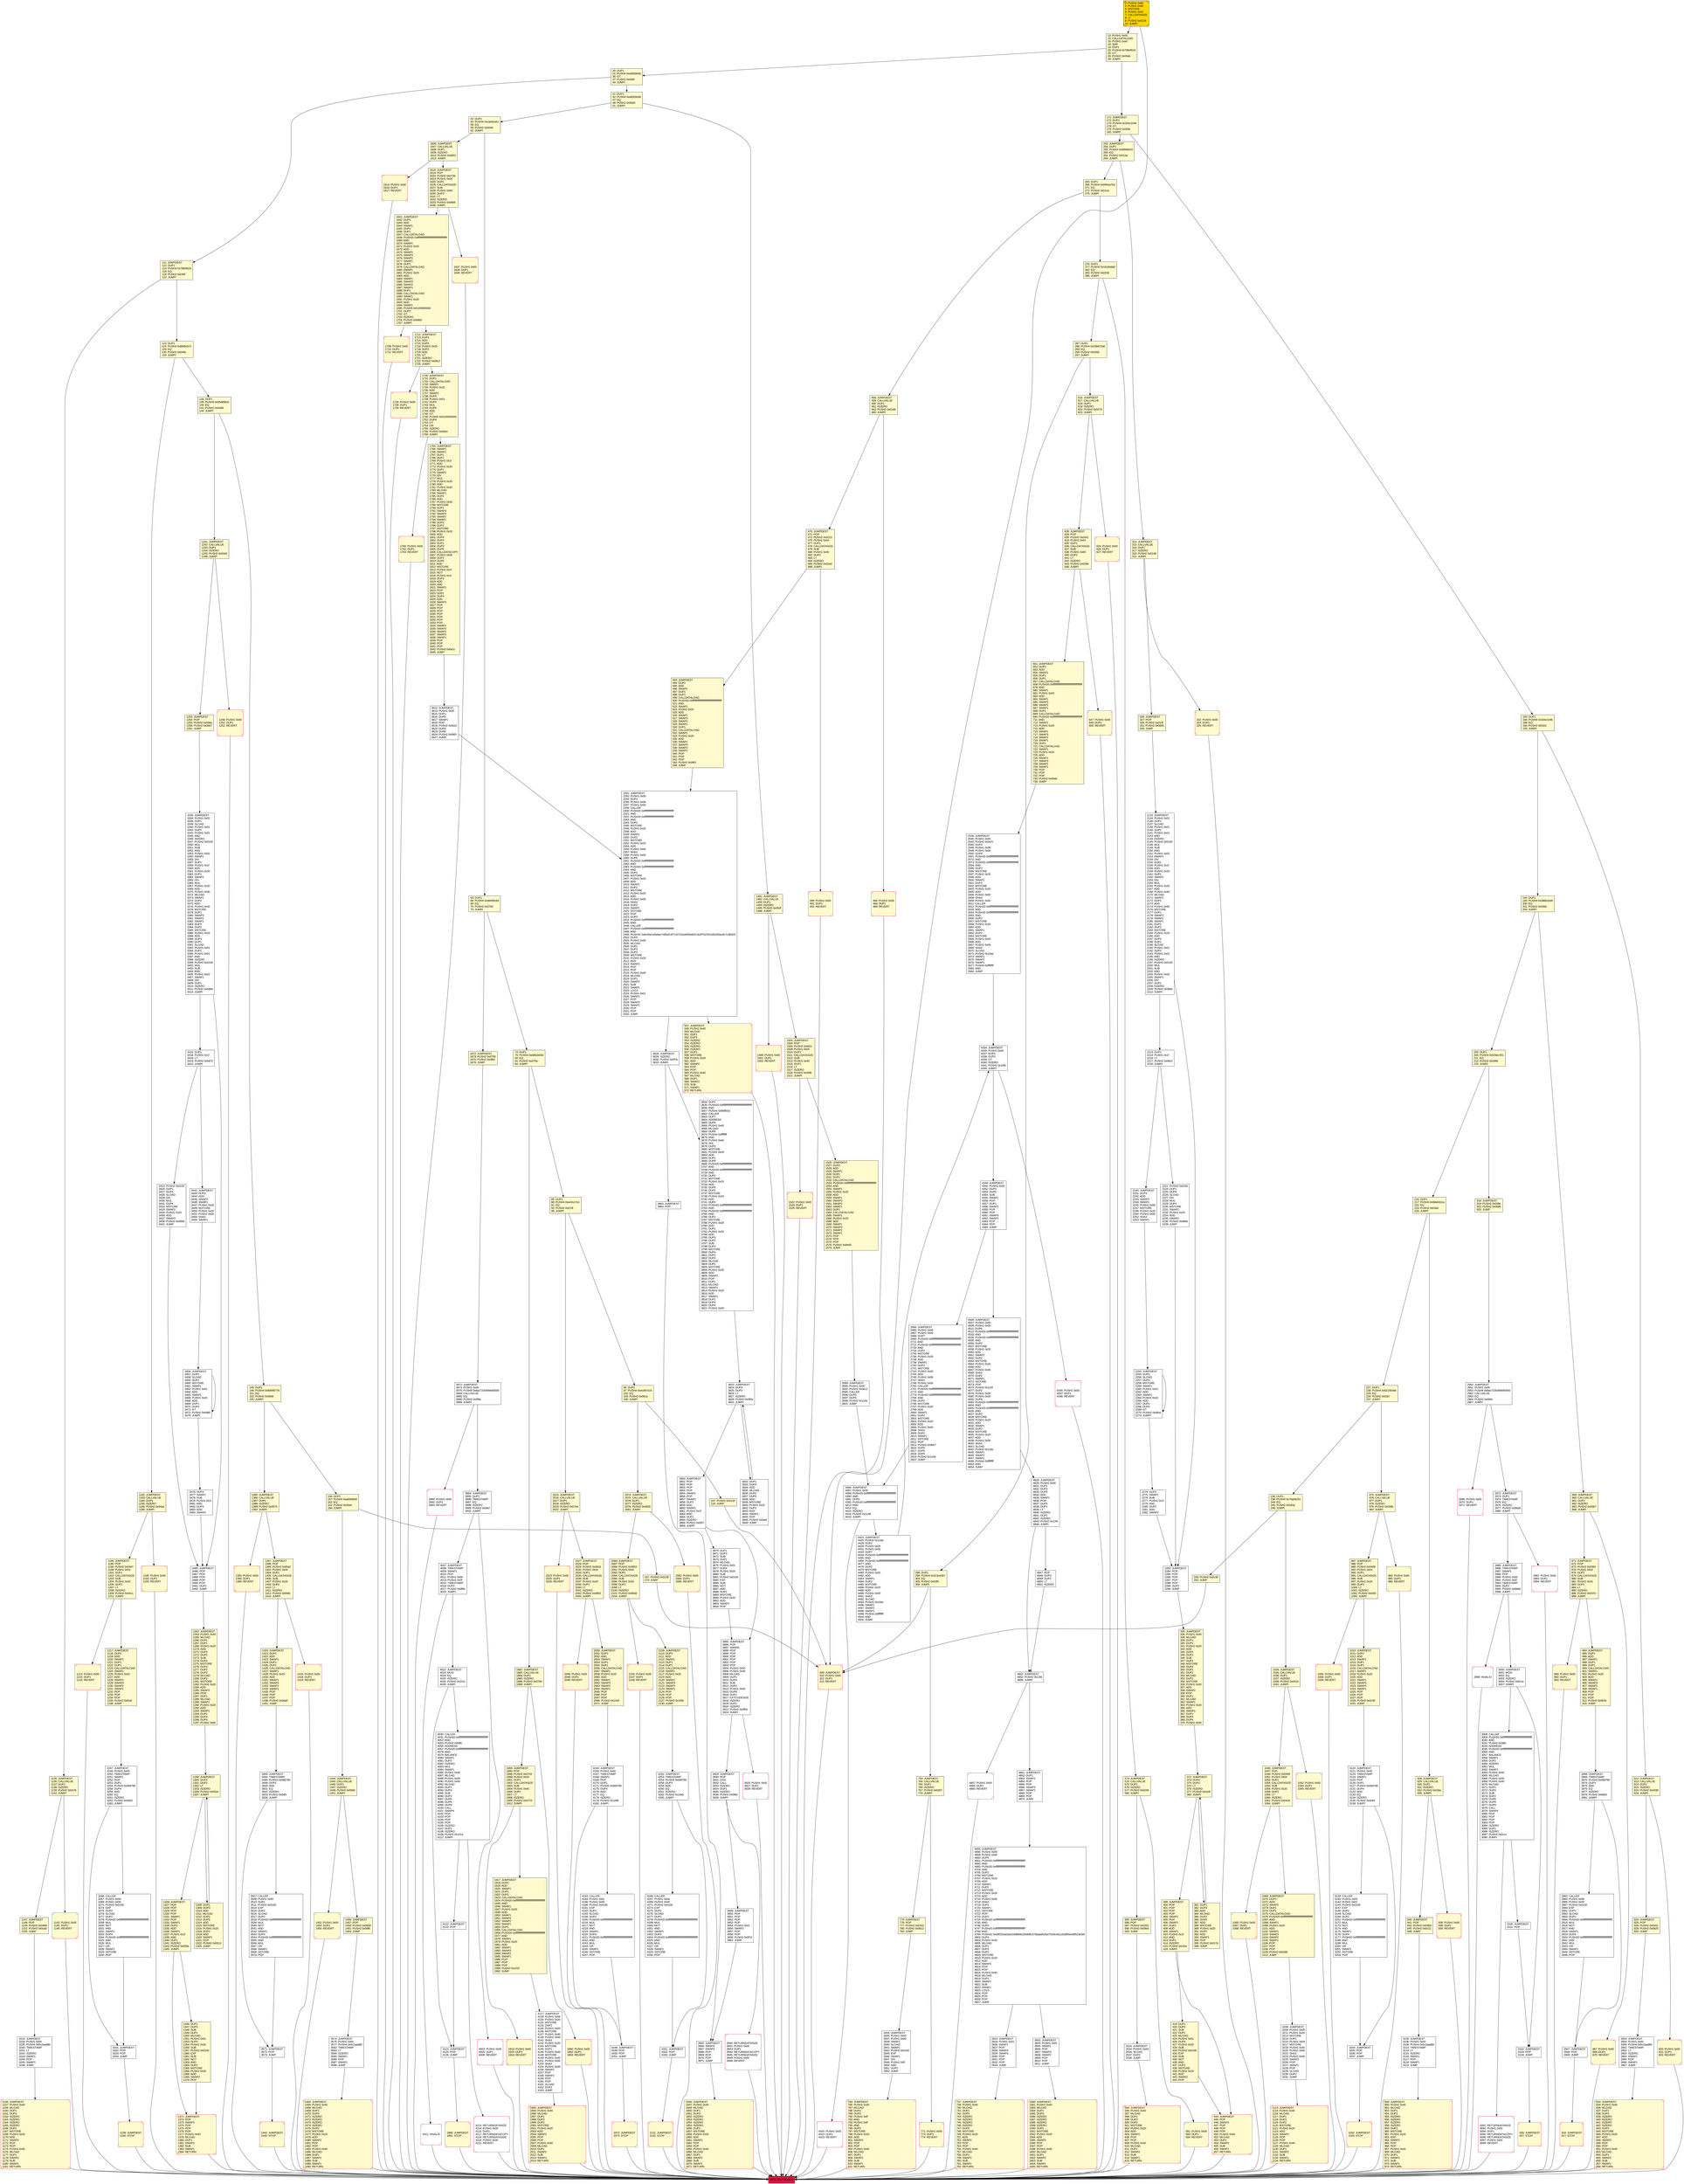 digraph G {
bgcolor=transparent rankdir=UD;
node [shape=box style=filled color=black fillcolor=white fontname=arial fontcolor=black];
916 [label="916: JUMPDEST\l917: STOP\l" fillcolor=lemonchiffon shape=Msquare color=crimson ];
4003 [label="4003: PUSH1 0x00\l4005: DUP1\l4006: REVERT\l" shape=Msquare color=crimson ];
2981 [label="2981: PUSH1 0x00\l2983: DUP1\l2984: REVERT\l" shape=Msquare color=crimson ];
3929 [label="3929: JUMPDEST\l3930: POP\l3931: GAS\l3932: CALL\l3933: ISZERO\l3934: DUP1\l3935: ISZERO\l3936: PUSH2 0x0f6d\l3939: JUMPI\l" ];
3091 [label="3091: RETURNDATASIZE\l3092: PUSH1 0x00\l3094: DUP1\l3095: RETURNDATACOPY\l3096: RETURNDATASIZE\l3097: PUSH1 0x00\l3099: REVERT\l" shape=Msquare color=crimson ];
936 [label="936: PUSH1 0x00\l938: DUP1\l939: REVERT\l" fillcolor=lemonchiffon shape=Msquare color=crimson ];
918 [label="918: JUMPDEST\l919: PUSH2 0x039e\l922: PUSH2 0x0b86\l925: JUMP\l" fillcolor=lemonchiffon ];
926 [label="926: JUMPDEST\l927: STOP\l" fillcolor=lemonchiffon shape=Msquare color=crimson ];
1846 [label="1846: JUMPDEST\l1847: PUSH1 0x40\l1849: MLOAD\l1850: DUP1\l1851: DUP3\l1852: ISZERO\l1853: ISZERO\l1854: ISZERO\l1855: ISZERO\l1856: DUP2\l1857: MSTORE\l1858: PUSH1 0x20\l1860: ADD\l1861: SWAP2\l1862: POP\l1863: POP\l1864: PUSH1 0x40\l1866: MLOAD\l1867: DUP1\l1868: SWAP2\l1869: SUB\l1870: SWAP1\l1871: RETURN\l" fillcolor=lemonchiffon shape=Msquare color=crimson ];
4113 [label="4113: RETURNDATASIZE\l4114: PUSH1 0x00\l4116: DUP1\l4117: RETURNDATACOPY\l4118: RETURNDATASIZE\l4119: PUSH1 0x00\l4121: REVERT\l" shape=Msquare color=crimson ];
975 [label="975: JUMPDEST\l976: CALLVALUE\l977: DUP1\l978: ISZERO\l979: PUSH2 0x03db\l982: JUMPI\l" fillcolor=lemonchiffon ];
1872 [label="1872: JUMPDEST\l1873: PUSH2 0x0758\l1876: PUSH2 0x0f84\l1879: JUMP\l" fillcolor=lemonchiffon ];
1452 [label="1452: PUSH1 0x00\l1454: DUP1\l1455: REVERT\l" fillcolor=lemonchiffon shape=Msquare color=crimson ];
1385 [label="1385: JUMPDEST\l1386: CALLVALUE\l1387: DUP1\l1388: ISZERO\l1389: PUSH2 0x0575\l1392: JUMPI\l" fillcolor=lemonchiffon ];
3832 [label="3832: DUP1\l3833: DUP3\l3834: ADD\l3835: MLOAD\l3836: DUP2\l3837: DUP5\l3838: ADD\l3839: MSTORE\l3840: PUSH1 0x20\l3842: DUP2\l3843: ADD\l3844: SWAP1\l3845: POP\l3846: PUSH2 0x0eef\l3849: JUMP\l" ];
573 [label="573: JUMPDEST\l574: CALLVALUE\l575: DUP1\l576: ISZERO\l577: PUSH2 0x0249\l580: JUMPI\l" fillcolor=lemonchiffon ];
3870 [label="3870: DUP1\l3871: DUP3\l3872: SUB\l3873: DUP1\l3874: MLOAD\l3875: PUSH1 0x01\l3877: DUP4\l3878: PUSH1 0x20\l3880: SUB\l3881: PUSH2 0x0100\l3884: EXP\l3885: SUB\l3886: NOT\l3887: AND\l3888: DUP2\l3889: MSTORE\l3890: PUSH1 0x20\l3892: ADD\l3893: SWAP2\l3894: POP\l" ];
2684 [label="2684: JUMPDEST\l2685: PUSH1 0x06\l2687: PUSH1 0x00\l2689: DUP7\l2690: PUSH20 0xffffffffffffffffffffffffffffffffffffffff\l2711: AND\l2712: PUSH20 0xffffffffffffffffffffffffffffffffffffffff\l2733: AND\l2734: DUP2\l2735: MSTORE\l2736: PUSH1 0x20\l2738: ADD\l2739: SWAP1\l2740: DUP2\l2741: MSTORE\l2742: PUSH1 0x20\l2744: ADD\l2745: PUSH1 0x00\l2747: SHA3\l2748: PUSH1 0x00\l2750: CALLER\l2751: PUSH20 0xffffffffffffffffffffffffffffffffffffffff\l2772: AND\l2773: PUSH20 0xffffffffffffffffffffffffffffffffffffffff\l2794: AND\l2795: DUP2\l2796: MSTORE\l2797: PUSH1 0x20\l2799: ADD\l2800: SWAP1\l2801: DUP2\l2802: MSTORE\l2803: PUSH1 0x20\l2805: ADD\l2806: PUSH1 0x00\l2808: SHA3\l2809: DUP2\l2810: SWAP1\l2811: SSTORE\l2812: POP\l2813: PUSH2 0x0b07\l2816: DUP5\l2817: DUP5\l2818: DUP5\l2819: PUSH2 0x110e\l2822: JUMP\l" ];
52 [label="52: DUP1\l53: PUSH4 0xcae9ca51\l58: EQ\l59: PUSH2 0x0646\l62: JUMPI\l" fillcolor=lemonchiffon ];
96 [label="96: DUP1\l97: PUSH4 0xecd97e16\l102: EQ\l103: PUSH2 0x081a\l106: JUMPI\l" fillcolor=lemonchiffon ];
585 [label="585: JUMPDEST\l586: POP\l587: PUSH2 0x0252\l590: PUSH2 0x09e5\l593: JUMP\l" fillcolor=lemonchiffon ];
1010 [label="1010: JUMPDEST\l1011: DUP2\l1012: ADD\l1013: SWAP1\l1014: DUP1\l1015: DUP1\l1016: CALLDATALOAD\l1017: SWAP1\l1018: PUSH1 0x20\l1020: ADD\l1021: SWAP1\l1022: SWAP3\l1023: SWAP2\l1024: SWAP1\l1025: POP\l1026: POP\l1027: POP\l1028: PUSH2 0x0c30\l1031: JUMP\l" fillcolor=lemonchiffon ];
3000 [label="3000: JUMPDEST\l3001: MOD\l3002: EQ\l3003: ISZERO\l3004: PUSH2 0x0c1e\l3007: JUMPI\l" ];
444 [label="444: JUMPDEST\l445: POP\l446: SWAP3\l447: POP\l448: POP\l449: POP\l450: PUSH1 0x40\l452: MLOAD\l453: DUP1\l454: SWAP2\l455: SUB\l456: SWAP1\l457: RETURN\l" fillcolor=lemonchiffon shape=Msquare color=crimson ];
1764 [label="1764: JUMPDEST\l1765: SWAP2\l1766: SWAP1\l1767: DUP1\l1768: DUP1\l1769: PUSH1 0x1f\l1771: ADD\l1772: PUSH1 0x20\l1774: DUP1\l1775: SWAP2\l1776: DIV\l1777: MUL\l1778: PUSH1 0x20\l1780: ADD\l1781: PUSH1 0x40\l1783: MLOAD\l1784: SWAP1\l1785: DUP2\l1786: ADD\l1787: PUSH1 0x40\l1789: MSTORE\l1790: DUP1\l1791: SWAP4\l1792: SWAP3\l1793: SWAP2\l1794: SWAP1\l1795: DUP2\l1796: DUP2\l1797: MSTORE\l1798: PUSH1 0x20\l1800: ADD\l1801: DUP4\l1802: DUP4\l1803: DUP1\l1804: DUP3\l1805: DUP5\l1806: CALLDATACOPY\l1807: PUSH1 0x00\l1809: DUP2\l1810: DUP5\l1811: ADD\l1812: MSTORE\l1813: PUSH1 0x1f\l1815: NOT\l1816: PUSH1 0x1f\l1818: DUP3\l1819: ADD\l1820: AND\l1821: SWAP1\l1822: POP\l1823: DUP1\l1824: DUP4\l1825: ADD\l1826: SWAP3\l1827: POP\l1828: POP\l1829: POP\l1830: POP\l1831: POP\l1832: POP\l1833: POP\l1834: SWAP2\l1835: SWAP3\l1836: SWAP2\l1837: SWAP3\l1838: SWAP1\l1839: POP\l1840: POP\l1841: POP\l1842: PUSH2 0x0e1c\l1845: JUMP\l" fillcolor=lemonchiffon ];
4366 [label="4366: JUMPDEST\l4367: PUSH1 0x00\l4369: PUSH20 0xffffffffffffffffffffffffffffffffffffffff\l4390: AND\l4391: DUP3\l4392: PUSH20 0xffffffffffffffffffffffffffffffffffffffff\l4413: AND\l4414: EQ\l4415: ISZERO\l4416: PUSH2 0x1148\l4419: JUMPI\l" ];
3634 [label="3634: DUP1\l3635: PUSH20 0xffffffffffffffffffffffffffffffffffffffff\l3656: AND\l3657: PUSH4 0x8f4ffcb1\l3662: CALLER\l3663: DUP7\l3664: ADDRESS\l3665: DUP8\l3666: PUSH1 0x40\l3668: MLOAD\l3669: DUP6\l3670: PUSH4 0xffffffff\l3675: AND\l3676: PUSH1 0xe0\l3678: SHL\l3679: DUP2\l3680: MSTORE\l3681: PUSH1 0x04\l3683: ADD\l3684: DUP1\l3685: DUP6\l3686: PUSH20 0xffffffffffffffffffffffffffffffffffffffff\l3707: AND\l3708: PUSH20 0xffffffffffffffffffffffffffffffffffffffff\l3729: AND\l3730: DUP2\l3731: MSTORE\l3732: PUSH1 0x20\l3734: ADD\l3735: DUP5\l3736: DUP2\l3737: MSTORE\l3738: PUSH1 0x20\l3740: ADD\l3741: DUP4\l3742: PUSH20 0xffffffffffffffffffffffffffffffffffffffff\l3763: AND\l3764: PUSH20 0xffffffffffffffffffffffffffffffffffffffff\l3785: AND\l3786: DUP2\l3787: MSTORE\l3788: PUSH1 0x20\l3790: ADD\l3791: DUP1\l3792: PUSH1 0x20\l3794: ADD\l3795: DUP3\l3796: DUP2\l3797: SUB\l3798: DUP3\l3799: MSTORE\l3800: DUP4\l3801: DUP2\l3802: DUP2\l3803: MLOAD\l3804: DUP2\l3805: MSTORE\l3806: PUSH1 0x20\l3808: ADD\l3809: SWAP2\l3810: POP\l3811: DUP1\l3812: MLOAD\l3813: SWAP1\l3814: PUSH1 0x20\l3816: ADD\l3817: SWAP1\l3818: DUP1\l3819: DUP4\l3820: DUP4\l3821: PUSH1 0x00\l" ];
859 [label="859: JUMPDEST\l860: CALLVALUE\l861: DUP1\l862: ISZERO\l863: PUSH2 0x0367\l866: JUMPI\l" fillcolor=lemonchiffon ];
2972 [label="2972: JUMPDEST\l2973: DUP1\l2974: TIMESTAMP\l2975: EQ\l2976: ISZERO\l2977: PUSH2 0x0ba9\l2980: JUMPI\l" ];
1416 [label="1416: PUSH1 0x00\l1418: DUP1\l1419: REVERT\l" fillcolor=lemonchiffon shape=Msquare color=crimson ];
4122 [label="4122: JUMPDEST\l4123: POP\l" ];
1526 [label="1526: JUMPDEST\l1527: DUP2\l1528: ADD\l1529: SWAP1\l1530: DUP1\l1531: DUP1\l1532: CALLDATALOAD\l1533: PUSH20 0xffffffffffffffffffffffffffffffffffffffff\l1554: AND\l1555: SWAP1\l1556: PUSH1 0x20\l1558: ADD\l1559: SWAP1\l1560: SWAP3\l1561: SWAP2\l1562: SWAP1\l1563: DUP1\l1564: CALLDATALOAD\l1565: SWAP1\l1566: PUSH1 0x20\l1568: ADD\l1569: SWAP1\l1570: SWAP3\l1571: SWAP2\l1572: SWAP1\l1573: POP\l1574: POP\l1575: POP\l1576: PUSH2 0x0e05\l1579: JUMP\l" fillcolor=lemonchiffon ];
3100 [label="3100: JUMPDEST\l3101: POP\l" ];
205 [label="205: DUP1\l206: PUSH4 0x529ec451\l211: EQ\l212: PUSH2 0x0396\l215: JUMPI\l" fillcolor=lemonchiffon ];
2221 [label="2221: PUSH2 0x0100\l2224: DUP1\l2225: DUP4\l2226: SLOAD\l2227: DIV\l2228: MUL\l2229: DUP4\l2230: MSTORE\l2231: SWAP2\l2232: PUSH1 0x20\l2234: ADD\l2235: SWAP2\l2236: PUSH2 0x08eb\l2239: JUMP\l" ];
940 [label="940: JUMPDEST\l941: POP\l942: PUSH2 0x03b5\l945: PUSH2 0x0c21\l948: JUMP\l" fillcolor=lemonchiffon ];
1456 [label="1456: JUMPDEST\l1457: POP\l1458: PUSH2 0x05b9\l1461: PUSH2 0x0df6\l1464: JUMP\l" fillcolor=lemonchiffon ];
3139 [label="3139: CALLER\l3140: PUSH1 0x03\l3142: PUSH1 0x01\l3144: PUSH2 0x0100\l3147: EXP\l3148: DUP2\l3149: SLOAD\l3150: DUP2\l3151: PUSH20 0xffffffffffffffffffffffffffffffffffffffff\l3172: MUL\l3173: NOT\l3174: AND\l3175: SWAP1\l3176: DUP4\l3177: PUSH20 0xffffffffffffffffffffffffffffffffffffffff\l3198: AND\l3199: MUL\l3200: OR\l3201: SWAP1\l3202: SSTORE\l3203: POP\l" ];
1442 [label="1442: JUMPDEST\l1443: STOP\l" fillcolor=lemonchiffon shape=Msquare color=crimson ];
3232 [label="3232: JUMPDEST\l3233: PUSH1 0x00\l3235: PUSH4 0x5c2aad80\l3240: TIMESTAMP\l3241: LT\l3242: ISZERO\l3243: SWAP1\l3244: POP\l3245: SWAP1\l3246: JUMP\l" ];
3990 [label="3990: PUSH1 0x00\l3992: DUP1\l3993: REVERT\l" shape=Msquare color=crimson ];
1241 [label="1241: JUMPDEST\l1242: CALLVALUE\l1243: DUP1\l1244: ISZERO\l1245: PUSH2 0x04e5\l1248: JUMPI\l" fillcolor=lemonchiffon ];
2027 [label="2027: JUMPDEST\l2028: POP\l2029: PUSH2 0x0818\l2032: PUSH1 0x04\l2034: DUP1\l2035: CALLDATASIZE\l2036: SUB\l2037: PUSH1 0x20\l2039: DUP2\l2040: LT\l2041: ISZERO\l2042: PUSH2 0x0802\l2045: JUMPI\l" fillcolor=lemonchiffon ];
2968 [label="2968: PUSH1 0x00\l2970: DUP1\l2971: REVERT\l" shape=Msquare color=crimson ];
13 [label="13: PUSH1 0x00\l15: CALLDATALOAD\l16: PUSH1 0xe0\l18: SHR\l19: DUP1\l20: PUSH4 0x79fe9524\l25: GT\l26: PUSH2 0x00ab\l29: JUMPI\l" fillcolor=lemonchiffon ];
1308 [label="1308: DUP1\l1309: DUP3\l1310: ADD\l1311: MLOAD\l1312: DUP2\l1313: DUP5\l1314: ADD\l1315: MSTORE\l1316: PUSH1 0x20\l1318: DUP2\l1319: ADD\l1320: SWAP1\l1321: POP\l1322: PUSH2 0x0513\l1325: JUMP\l" fillcolor=lemonchiffon ];
134 [label="134: DUP1\l135: PUSH4 0x95d89b41\l140: EQ\l141: PUSH2 0x04d9\l144: JUMPI\l" fillcolor=lemonchiffon ];
171 [label="171: JUMPDEST\l172: DUP1\l173: PUSH4 0x334c1046\l178: GT\l179: PUSH2 0x00fd\l182: JUMPI\l" fillcolor=lemonchiffon ];
2023 [label="2023: PUSH1 0x00\l2025: DUP1\l2026: REVERT\l" fillcolor=lemonchiffon shape=Msquare color=crimson ];
489 [label="489: PUSH1 0x00\l491: DUP1\l492: REVERT\l" fillcolor=lemonchiffon shape=Msquare color=crimson ];
1346 [label="1346: DUP1\l1347: DUP3\l1348: SUB\l1349: DUP1\l1350: MLOAD\l1351: PUSH1 0x01\l1353: DUP4\l1354: PUSH1 0x20\l1356: SUB\l1357: PUSH2 0x0100\l1360: EXP\l1361: SUB\l1362: NOT\l1363: AND\l1364: DUP2\l1365: MSTORE\l1366: PUSH1 0x20\l1368: ADD\l1369: SWAP2\l1370: POP\l" fillcolor=lemonchiffon ];
3612 [label="3612: JUMPDEST\l3613: PUSH1 0x00\l3615: DUP1\l3616: DUP5\l3617: SWAP1\l3618: POP\l3619: PUSH2 0x0e2c\l3622: DUP6\l3623: DUP6\l3624: PUSH2 0x08f3\l3627: JUMP\l" ];
4183 [label="4183: CALLER\l4184: PUSH1 0x0c\l4186: PUSH1 0x00\l4188: PUSH2 0x0100\l4191: EXP\l4192: DUP2\l4193: SLOAD\l4194: DUP2\l4195: PUSH20 0xffffffffffffffffffffffffffffffffffffffff\l4216: MUL\l4217: NOT\l4218: AND\l4219: SWAP1\l4220: DUP4\l4221: PUSH20 0xffffffffffffffffffffffffffffffffffffffff\l4242: AND\l4243: MUL\l4244: OR\l4245: SWAP1\l4246: SSTORE\l4247: POP\l" ];
1606 [label="1606: JUMPDEST\l1607: CALLVALUE\l1608: DUP1\l1609: ISZERO\l1610: PUSH2 0x0652\l1613: JUMPI\l" fillcolor=lemonchiffon ];
276 [label="276: DUP1\l277: PUSH4 0x18160ddd\l282: EQ\l283: PUSH2 0x023d\l286: JUMPI\l" fillcolor=lemonchiffon ];
1006 [label="1006: PUSH1 0x00\l1008: DUP1\l1009: REVERT\l" fillcolor=lemonchiffon shape=Msquare color=crimson ];
3208 [label="3208: JUMPDEST\l3209: PUSH1 0x05\l3211: PUSH1 0x20\l3213: MSTORE\l3214: DUP1\l3215: PUSH1 0x00\l3217: MSTORE\l3218: PUSH1 0x40\l3220: PUSH1 0x00\l3222: SHA3\l3223: PUSH1 0x00\l3225: SWAP2\l3226: POP\l3227: SWAP1\l3228: POP\l3229: SLOAD\l3230: DUP2\l3231: JUMP\l" ];
1522 [label="1522: PUSH1 0x00\l1524: DUP1\l1525: REVERT\l" fillcolor=lemonchiffon shape=Msquare color=crimson ];
107 [label="107: PUSH2 0x0135\l110: JUMP\l" fillcolor=lemonchiffon ];
1147 [label="1147: JUMPDEST\l1148: POP\l1149: PUSH2 0x0484\l1152: PUSH2 0x0ca0\l1155: JUMP\l" fillcolor=lemonchiffon ];
763 [label="763: JUMPDEST\l764: CALLVALUE\l765: DUP1\l766: ISZERO\l767: PUSH2 0x0307\l770: JUMPI\l" fillcolor=lemonchiffon ];
1262 [label="1262: JUMPDEST\l1263: PUSH1 0x40\l1265: MLOAD\l1266: DUP1\l1267: DUP1\l1268: PUSH1 0x20\l1270: ADD\l1271: DUP3\l1272: DUP2\l1273: SUB\l1274: DUP3\l1275: MSTORE\l1276: DUP4\l1277: DUP2\l1278: DUP2\l1279: MLOAD\l1280: DUP2\l1281: MSTORE\l1282: PUSH1 0x20\l1284: ADD\l1285: SWAP2\l1286: POP\l1287: DUP1\l1288: MLOAD\l1289: SWAP1\l1290: PUSH1 0x20\l1292: ADD\l1293: SWAP1\l1294: DUP1\l1295: DUP4\l1296: DUP4\l1297: PUSH1 0x00\l" fillcolor=lemonchiffon ];
2046 [label="2046: PUSH1 0x00\l2048: DUP1\l2049: REVERT\l" fillcolor=lemonchiffon shape=Msquare color=crimson ];
298 [label="298: DUP1\l299: PUSH4 0x313ce567\l304: EQ\l305: PUSH2 0x02fb\l308: JUMPI\l" fillcolor=lemonchiffon ];
4847 [label="4847: POP\l4848: DUP3\l4849: DUP2\l4850: LT\l4851: ISZERO\l" ];
1069 [label="1069: JUMPDEST\l1070: DUP2\l1071: ADD\l1072: SWAP1\l1073: DUP1\l1074: DUP1\l1075: CALLDATALOAD\l1076: PUSH20 0xffffffffffffffffffffffffffffffffffffffff\l1097: AND\l1098: SWAP1\l1099: PUSH1 0x20\l1101: ADD\l1102: SWAP1\l1103: SWAP3\l1104: SWAP2\l1105: SWAP1\l1106: POP\l1107: POP\l1108: POP\l1109: PUSH2 0x0c88\l1112: JUMP\l" fillcolor=lemonchiffon ];
3442 [label="3442: JUMPDEST\l3443: DUP3\l3444: ADD\l3445: SWAP2\l3446: SWAP1\l3447: PUSH1 0x00\l3449: MSTORE\l3450: PUSH1 0x20\l3452: PUSH1 0x00\l3454: SHA3\l3455: SWAP1\l" ];
871 [label="871: JUMPDEST\l872: POP\l873: PUSH2 0x0394\l876: PUSH1 0x04\l878: DUP1\l879: CALLDATASIZE\l880: SUB\l881: PUSH1 0x20\l883: DUP2\l884: LT\l885: ISZERO\l886: PUSH2 0x037e\l889: JUMPI\l" fillcolor=lemonchiffon ];
3850 [label="3850: JUMPDEST\l3851: POP\l3852: POP\l3853: POP\l3854: POP\l3855: SWAP1\l3856: POP\l3857: SWAP1\l3858: DUP2\l3859: ADD\l3860: SWAP1\l3861: PUSH1 0x1f\l3863: AND\l3864: DUP1\l3865: ISZERO\l3866: PUSH2 0x0f37\l3869: JUMPI\l" ];
3965 [label="3965: JUMPDEST\l3966: SWAP4\l3967: SWAP3\l3968: POP\l3969: POP\l3970: POP\l3971: JUMP\l" ];
466 [label="466: PUSH1 0x00\l468: DUP1\l469: REVERT\l" fillcolor=lemonchiffon shape=Msquare color=crimson ];
983 [label="983: PUSH1 0x00\l985: DUP1\l986: REVERT\l" fillcolor=lemonchiffon shape=Msquare color=crimson ];
3415 [label="3415: DUP1\l3416: PUSH1 0x1f\l3418: LT\l3419: PUSH2 0x0d72\l3422: JUMPI\l" ];
1397 [label="1397: JUMPDEST\l1398: POP\l1399: PUSH2 0x05a2\l1402: PUSH1 0x04\l1404: DUP1\l1405: CALLDATASIZE\l1406: SUB\l1407: PUSH1 0x20\l1409: DUP2\l1410: LT\l1411: ISZERO\l1412: PUSH2 0x058c\l1415: JUMPI\l" fillcolor=lemonchiffon ];
4506 [label="4506: JUMPDEST\l4507: PUSH1 0x05\l4509: PUSH1 0x00\l4511: DUP6\l4512: PUSH20 0xffffffffffffffffffffffffffffffffffffffff\l4533: AND\l4534: PUSH20 0xffffffffffffffffffffffffffffffffffffffff\l4555: AND\l4556: DUP2\l4557: MSTORE\l4558: PUSH1 0x20\l4560: ADD\l4561: SWAP1\l4562: DUP2\l4563: MSTORE\l4564: PUSH1 0x20\l4566: ADD\l4567: PUSH1 0x00\l4569: SHA3\l4570: DUP2\l4571: SWAP1\l4572: SSTORE\l4573: POP\l4574: PUSH2 0x122f\l4577: DUP2\l4578: PUSH1 0x05\l4580: PUSH1 0x00\l4582: DUP6\l4583: PUSH20 0xffffffffffffffffffffffffffffffffffffffff\l4604: AND\l4605: PUSH20 0xffffffffffffffffffffffffffffffffffffffff\l4626: AND\l4627: DUP2\l4628: MSTORE\l4629: PUSH1 0x20\l4631: ADD\l4632: SWAP1\l4633: DUP2\l4634: MSTORE\l4635: PUSH1 0x20\l4637: ADD\l4638: PUSH1 0x00\l4640: SHA3\l4641: SLOAD\l4642: PUSH2 0x12dc\l4645: SWAP1\l4646: SWAP2\l4647: SWAP1\l4648: PUSH4 0xffffffff\l4653: AND\l4654: JUMP\l" ];
1499 [label="1499: PUSH1 0x00\l1501: DUP1\l1502: REVERT\l" fillcolor=lemonchiffon shape=Msquare color=crimson ];
1993 [label="1993: JUMPDEST\l1994: PUSH1 0x40\l1996: MLOAD\l1997: DUP1\l1998: DUP3\l1999: DUP2\l2000: MSTORE\l2001: PUSH1 0x20\l2003: ADD\l2004: SWAP2\l2005: POP\l2006: POP\l2007: PUSH1 0x40\l2009: MLOAD\l2010: DUP1\l2011: SWAP2\l2012: SUB\l2013: SWAP1\l2014: RETURN\l" fillcolor=lemonchiffon shape=Msquare color=crimson ];
1046 [label="1046: JUMPDEST\l1047: POP\l1048: PUSH2 0x0459\l1051: PUSH1 0x04\l1053: DUP1\l1054: CALLDATASIZE\l1055: SUB\l1056: PUSH1 0x20\l1058: DUP2\l1059: LT\l1060: ISZERO\l1061: PUSH2 0x042d\l1064: JUMPI\l" fillcolor=lemonchiffon ];
833 [label="833: JUMPDEST\l834: PUSH1 0x40\l836: MLOAD\l837: DUP1\l838: DUP3\l839: ISZERO\l840: ISZERO\l841: ISZERO\l842: ISZERO\l843: DUP2\l844: MSTORE\l845: PUSH1 0x20\l847: ADD\l848: SWAP2\l849: POP\l850: POP\l851: PUSH1 0x40\l853: MLOAD\l854: DUP1\l855: SWAP2\l856: SUB\l857: SWAP1\l858: RETURN\l" fillcolor=lemonchiffon shape=Msquare color=crimson ];
1135 [label="1135: JUMPDEST\l1136: CALLVALUE\l1137: DUP1\l1138: ISZERO\l1139: PUSH2 0x047b\l1142: JUMPI\l" fillcolor=lemonchiffon ];
0 [label="0: PUSH1 0x80\l2: PUSH1 0x40\l4: MSTORE\l5: PUSH1 0x04\l7: CALLDATASIZE\l8: LT\l9: PUSH2 0x0135\l12: JUMPI\l" fillcolor=lemonchiffon shape=Msquare fillcolor=gold ];
1465 [label="1465: JUMPDEST\l1466: PUSH1 0x40\l1468: MLOAD\l1469: DUP1\l1470: DUP3\l1471: ISZERO\l1472: ISZERO\l1473: ISZERO\l1474: ISZERO\l1475: DUP2\l1476: MSTORE\l1477: PUSH1 0x20\l1479: ADD\l1480: SWAP2\l1481: POP\l1482: POP\l1483: PUSH1 0x40\l1485: MLOAD\l1486: DUP1\l1487: SWAP2\l1488: SUB\l1489: SWAP1\l1490: RETURN\l" fillcolor=lemonchiffon shape=Msquare color=crimson ];
2254 [label="2254: JUMPDEST\l2255: DUP2\l2256: SLOAD\l2257: DUP2\l2258: MSTORE\l2259: SWAP1\l2260: PUSH1 0x01\l2262: ADD\l2263: SWAP1\l2264: PUSH1 0x20\l2266: ADD\l2267: DUP1\l2268: DUP4\l2269: GT\l2270: PUSH2 0x08ce\l2273: JUMPI\l" ];
4655 [label="4655: JUMPDEST\l4656: PUSH1 0x05\l4658: PUSH1 0x00\l4660: DUP5\l4661: PUSH20 0xffffffffffffffffffffffffffffffffffffffff\l4682: AND\l4683: PUSH20 0xffffffffffffffffffffffffffffffffffffffff\l4704: AND\l4705: DUP2\l4706: MSTORE\l4707: PUSH1 0x20\l4709: ADD\l4710: SWAP1\l4711: DUP2\l4712: MSTORE\l4713: PUSH1 0x20\l4715: ADD\l4716: PUSH1 0x00\l4718: SHA3\l4719: DUP2\l4720: SWAP1\l4721: SSTORE\l4722: POP\l4723: DUP2\l4724: PUSH20 0xffffffffffffffffffffffffffffffffffffffff\l4745: AND\l4746: DUP4\l4747: PUSH20 0xffffffffffffffffffffffffffffffffffffffff\l4768: AND\l4769: PUSH32 0xddf252ad1be2c89b69c2b068fc378daa952ba7f163c4a11628f55a4df523b3ef\l4802: DUP4\l4803: PUSH1 0x40\l4805: MLOAD\l4806: DUP1\l4807: DUP3\l4808: DUP2\l4809: MSTORE\l4810: PUSH1 0x20\l4812: ADD\l4813: SWAP2\l4814: POP\l4815: POP\l4816: PUSH1 0x40\l4818: MLOAD\l4819: DUP1\l4820: SWAP2\l4821: SUB\l4822: SWAP1\l4823: LOG3\l4824: POP\l4825: POP\l4826: POP\l4827: JUMP\l" ];
949 [label="949: JUMPDEST\l950: PUSH1 0x40\l952: MLOAD\l953: DUP1\l954: DUP3\l955: ISZERO\l956: ISZERO\l957: ISZERO\l958: ISZERO\l959: DUP2\l960: MSTORE\l961: PUSH1 0x20\l963: ADD\l964: SWAP2\l965: POP\l966: POP\l967: PUSH1 0x40\l969: MLOAD\l970: DUP1\l971: SWAP2\l972: SUB\l973: SWAP1\l974: RETURN\l" fillcolor=lemonchiffon shape=Msquare color=crimson ];
2539 [label="2539: JUMPDEST\l2540: PUSH1 0x00\l2542: PUSH2 0x0a7c\l2545: DUP3\l2546: PUSH1 0x06\l2548: PUSH1 0x00\l2550: DUP8\l2551: PUSH20 0xffffffffffffffffffffffffffffffffffffffff\l2572: AND\l2573: PUSH20 0xffffffffffffffffffffffffffffffffffffffff\l2594: AND\l2595: DUP2\l2596: MSTORE\l2597: PUSH1 0x20\l2599: ADD\l2600: SWAP1\l2601: DUP2\l2602: MSTORE\l2603: PUSH1 0x20\l2605: ADD\l2606: PUSH1 0x00\l2608: SHA3\l2609: PUSH1 0x00\l2611: CALLER\l2612: PUSH20 0xffffffffffffffffffffffffffffffffffffffff\l2633: AND\l2634: PUSH20 0xffffffffffffffffffffffffffffffffffffffff\l2655: AND\l2656: DUP2\l2657: MSTORE\l2658: PUSH1 0x20\l2660: ADD\l2661: SWAP1\l2662: DUP2\l2663: MSTORE\l2664: PUSH1 0x20\l2666: ADD\l2667: PUSH1 0x00\l2669: SHA3\l2670: SLOAD\l2671: PUSH2 0x10ee\l2674: SWAP1\l2675: SWAP2\l2676: SWAP1\l2677: PUSH4 0xffffffff\l2682: AND\l2683: JUMP\l" ];
820 [label="820: PUSH1 0x00\l822: DUP1\l823: REVERT\l" fillcolor=lemonchiffon shape=Msquare color=crimson ];
123 [label="123: DUP1\l124: PUSH4 0x88d5cb7c\l129: EQ\l130: PUSH2 0x049e\l133: JUMPI\l" fillcolor=lemonchiffon ];
167 [label="167: PUSH2 0x0135\l170: JUMP\l" fillcolor=lemonchiffon ];
4022 [label="4022: JUMPDEST\l4023: MOD\l4024: EQ\l4025: ISZERO\l4026: PUSH2 0x101c\l4029: JUMPI\l" ];
111 [label="111: JUMPDEST\l112: DUP1\l113: PUSH4 0x79fe9524\l118: EQ\l119: PUSH2 0x046f\l122: JUMPI\l" fillcolor=lemonchiffon ];
238 [label="238: DUP1\l239: PUSH4 0x70a08231\l244: EQ\l245: PUSH2 0x040a\l248: JUMPI\l" fillcolor=lemonchiffon ];
771 [label="771: PUSH1 0x00\l773: DUP1\l774: REVERT\l" fillcolor=lemonchiffon shape=Msquare color=crimson ];
2947 [label="2947: JUMPDEST\l2948: POP\l2949: JUMP\l" ];
4828 [label="4828: JUMPDEST\l4829: PUSH1 0x00\l4831: DUP1\l4832: DUP3\l4833: DUP5\l4834: ADD\l4835: SWAP1\l4836: POP\l4837: DUP4\l4838: DUP2\l4839: LT\l4840: ISZERO\l4841: DUP1\l4842: ISZERO\l4843: PUSH2 0x12f4\l4846: JUMPI\l" ];
784 [label="784: JUMPDEST\l785: PUSH1 0x40\l787: MLOAD\l788: DUP1\l789: DUP3\l790: PUSH1 0xff\l792: AND\l793: PUSH1 0xff\l795: AND\l796: DUP2\l797: MSTORE\l798: PUSH1 0x20\l800: ADD\l801: SWAP2\l802: POP\l803: POP\l804: PUSH1 0x40\l806: MLOAD\l807: DUP1\l808: SWAP2\l809: SUB\l810: SWAP1\l811: RETURN\l" fillcolor=lemonchiffon shape=Msquare color=crimson ];
399 [label="399: JUMPDEST\l400: POP\l401: POP\l402: POP\l403: POP\l404: SWAP1\l405: POP\l406: SWAP1\l407: DUP2\l408: ADD\l409: SWAP1\l410: PUSH1 0x1f\l412: AND\l413: DUP1\l414: ISZERO\l415: PUSH2 0x01bc\l418: JUMPI\l" fillcolor=lemonchiffon ];
419 [label="419: DUP1\l420: DUP3\l421: SUB\l422: DUP1\l423: MLOAD\l424: PUSH1 0x01\l426: DUP4\l427: PUSH1 0x20\l429: SUB\l430: PUSH2 0x0100\l433: EXP\l434: SUB\l435: NOT\l436: AND\l437: DUP2\l438: MSTORE\l439: PUSH1 0x20\l441: ADD\l442: SWAP2\l443: POP\l" fillcolor=lemonchiffon ];
314 [label="314: JUMPDEST\l315: CALLVALUE\l316: DUP1\l317: ISZERO\l318: PUSH2 0x0146\l321: JUMPI\l" fillcolor=lemonchiffon ];
1182 [label="1182: JUMPDEST\l1183: CALLVALUE\l1184: DUP1\l1185: ISZERO\l1186: PUSH2 0x04aa\l1189: JUMPI\l" fillcolor=lemonchiffon ];
3456 [label="3456: JUMPDEST\l3457: DUP2\l3458: SLOAD\l3459: DUP2\l3460: MSTORE\l3461: SWAP1\l3462: PUSH1 0x01\l3464: ADD\l3465: SWAP1\l3466: PUSH1 0x20\l3468: ADD\l3469: DUP1\l3470: DUP4\l3471: GT\l3472: PUSH2 0x0d80\l3475: JUMPI\l" ];
4007 [label="4007: JUMPDEST\l4008: TIMESTAMP\l4009: SWAP1\l4010: POP\l4011: PUSH1 0x00\l4013: PUSH1 0x0f\l4015: TIMESTAMP\l4016: DUP2\l4017: PUSH2 0x0fb6\l4020: JUMPI\l" ];
812 [label="812: JUMPDEST\l813: CALLVALUE\l814: DUP1\l815: ISZERO\l816: PUSH2 0x0338\l819: JUMPI\l" fillcolor=lemonchiffon ];
3105 [label="3105: JUMPDEST\l3106: PUSH1 0x00\l3108: PUSH4 0x5c2aad80\l3113: TIMESTAMP\l3114: LT\l3115: ISZERO\l3116: SWAP1\l3117: POP\l3118: SWAP1\l3119: JUMP\l" ];
4852 [label="4852: JUMPDEST\l4853: PUSH2 0x12fd\l4856: JUMPI\l" ];
265 [label="265: DUP1\l266: PUSH4 0x095ea7b3\l271: EQ\l272: PUSH2 0x01ca\l275: JUMPI\l" fillcolor=lemonchiffon ];
3602 [label="3602: JUMPDEST\l3603: PUSH1 0x01\l3605: SWAP1\l3606: POP\l3607: SWAP3\l3608: SWAP2\l3609: POP\l3610: POP\l3611: JUMP\l" ];
1882 [label="1882: JUMPDEST\l1883: CALLVALUE\l1884: DUP1\l1885: ISZERO\l1886: PUSH2 0x0766\l1889: JUMPI\l" fillcolor=lemonchiffon ];
470 [label="470: JUMPDEST\l471: POP\l472: PUSH2 0x0223\l475: PUSH1 0x04\l477: DUP1\l478: CALLDATASIZE\l479: SUB\l480: PUSH1 0x40\l482: DUP2\l483: LT\l484: ISZERO\l485: PUSH2 0x01ed\l488: JUMPI\l" fillcolor=lemonchiffon ];
4334 [label="4334: JUMPDEST\l4335: PUSH1 0x00\l4337: DUP3\l4338: DUP3\l4339: GT\l4340: ISZERO\l4341: PUSH2 0x10fd\l4344: JUMPI\l" ];
1299 [label="1299: JUMPDEST\l1300: DUP4\l1301: DUP2\l1302: LT\l1303: ISZERO\l1304: PUSH2 0x052e\l1307: JUMPI\l" fillcolor=lemonchiffon ];
867 [label="867: PUSH1 0x00\l869: DUP1\l870: REVERT\l" fillcolor=lemonchiffon shape=Msquare color=crimson ];
1371 [label="1371: JUMPDEST\l1372: POP\l1373: SWAP3\l1374: POP\l1375: POP\l1376: POP\l1377: PUSH1 0x40\l1379: MLOAD\l1380: DUP1\l1381: SWAP2\l1382: SUB\l1383: SWAP1\l1384: RETURN\l" fillcolor=lemonchiffon shape=Msquare color=crimson ];
1890 [label="1890: PUSH1 0x00\l1892: DUP1\l1893: REVERT\l" fillcolor=lemonchiffon shape=Msquare color=crimson ];
249 [label="249: PUSH2 0x0135\l252: JUMP\l" fillcolor=lemonchiffon ];
1880 [label="1880: JUMPDEST\l1881: STOP\l" fillcolor=lemonchiffon shape=Msquare color=crimson ];
1917 [label="1917: JUMPDEST\l1918: DUP2\l1919: ADD\l1920: SWAP1\l1921: DUP1\l1922: DUP1\l1923: CALLDATALOAD\l1924: PUSH20 0xffffffffffffffffffffffffffffffffffffffff\l1945: AND\l1946: SWAP1\l1947: PUSH1 0x20\l1949: ADD\l1950: SWAP1\l1951: SWAP3\l1952: SWAP2\l1953: SWAP1\l1954: DUP1\l1955: CALLDATALOAD\l1956: PUSH20 0xffffffffffffffffffffffffffffffffffffffff\l1977: AND\l1978: SWAP1\l1979: PUSH1 0x20\l1981: ADD\l1982: SWAP1\l1983: SWAP3\l1984: SWAP2\l1985: SWAP1\l1986: POP\l1987: POP\l1988: POP\l1989: PUSH2 0x101f\l1992: JUMP\l" fillcolor=lemonchiffon ];
3423 [label="3423: PUSH2 0x0100\l3426: DUP1\l3427: DUP4\l3428: SLOAD\l3429: DIV\l3430: MUL\l3431: DUP4\l3432: MSTORE\l3433: SWAP2\l3434: PUSH1 0x20\l3436: ADD\l3437: SWAP2\l3438: PUSH2 0x0d9d\l3441: JUMP\l" ];
3204 [label="3204: JUMPDEST\l3205: POP\l3206: POP\l3207: JUMP\l" ];
1393 [label="1393: PUSH1 0x00\l1395: DUP1\l1396: REVERT\l" fillcolor=lemonchiffon shape=Msquare color=crimson ];
628 [label="628: JUMPDEST\l629: POP\l630: PUSH2 0x02e1\l633: PUSH1 0x04\l635: DUP1\l636: CALLDATASIZE\l637: SUB\l638: PUSH1 0x60\l640: DUP2\l641: LT\l642: ISZERO\l643: PUSH2 0x028b\l646: JUMPI\l" fillcolor=lemonchiffon ];
4248 [label="4248: JUMPDEST\l4249: POP\l4250: POP\l4251: JUMP\l" ];
3571 [label="3571: JUMPDEST\l3572: POP\l3573: JUMP\l" ];
3994 [label="3994: JUMPDEST\l3995: DUP1\l3996: TIMESTAMP\l3997: EQ\l3998: ISZERO\l3999: PUSH2 0x0fa7\l4002: JUMPI\l" ];
775 [label="775: JUMPDEST\l776: POP\l777: PUSH2 0x0310\l780: PUSH2 0x0b12\l783: JUMP\l" fillcolor=lemonchiffon ];
3120 [label="3120: JUMPDEST\l3121: PUSH1 0x00\l3123: TIMESTAMP\l3124: SWAP1\l3125: POP\l3126: DUP1\l3127: PUSH3 0x069780\l3131: DUP4\l3132: ADD\l3133: EQ\l3134: ISZERO\l3135: PUSH2 0x0c84\l3138: JUMPI\l" ];
3972 [label="3972: JUMPDEST\l3973: PUSH1 0x00\l3975: PUSH8 0x8ac7230489e80000\l3984: CALLVALUE\l3985: EQ\l3986: PUSH2 0x0f9a\l3989: JUMPI\l" ];
1913 [label="1913: PUSH1 0x00\l1915: DUP1\l1916: REVERT\l" fillcolor=lemonchiffon shape=Msquare color=crimson ];
2274 [label="2274: DUP3\l2275: SWAP1\l2276: SUB\l2277: PUSH1 0x1f\l2279: AND\l2280: DUP3\l2281: ADD\l2282: SWAP2\l" ];
890 [label="890: PUSH1 0x00\l892: DUP1\l893: REVERT\l" fillcolor=lemonchiffon shape=Msquare color=crimson ];
2283 [label="2283: JUMPDEST\l2284: POP\l2285: POP\l2286: POP\l2287: POP\l2288: POP\l2289: DUP2\l2290: JUMP\l" ];
322 [label="322: PUSH1 0x00\l324: DUP1\l325: REVERT\l" fillcolor=lemonchiffon shape=Msquare color=crimson ];
4420 [label="4420: PUSH1 0x00\l4422: DUP1\l4423: REVERT\l" shape=Msquare color=crimson ];
3335 [label="3335: JUMPDEST\l3336: PUSH1 0x02\l3338: DUP1\l3339: SLOAD\l3340: PUSH1 0x01\l3342: DUP2\l3343: PUSH1 0x01\l3345: AND\l3346: ISZERO\l3347: PUSH2 0x0100\l3350: MUL\l3351: SUB\l3352: AND\l3353: PUSH1 0x02\l3355: SWAP1\l3356: DIV\l3357: DUP1\l3358: PUSH1 0x1f\l3360: ADD\l3361: PUSH1 0x20\l3363: DUP1\l3364: SWAP2\l3365: DIV\l3366: MUL\l3367: PUSH1 0x20\l3369: ADD\l3370: PUSH1 0x40\l3372: MLOAD\l3373: SWAP1\l3374: DUP2\l3375: ADD\l3376: PUSH1 0x40\l3378: MSTORE\l3379: DUP1\l3380: SWAP3\l3381: SWAP2\l3382: SWAP1\l3383: DUP2\l3384: DUP2\l3385: MSTORE\l3386: PUSH1 0x20\l3388: ADD\l3389: DUP3\l3390: DUP1\l3391: SLOAD\l3392: PUSH1 0x01\l3394: DUP2\l3395: PUSH1 0x01\l3397: AND\l3398: ISZERO\l3399: PUSH2 0x0100\l3402: MUL\l3403: SUB\l3404: AND\l3405: PUSH1 0x02\l3407: SWAP1\l3408: DIV\l3409: DUP1\l3410: ISZERO\l3411: PUSH2 0x0d9d\l3414: JUMPI\l" ];
616 [label="616: JUMPDEST\l617: CALLVALUE\l618: DUP1\l619: ISZERO\l620: PUSH2 0x0274\l623: JUMPI\l" fillcolor=lemonchiffon ];
493 [label="493: JUMPDEST\l494: DUP2\l495: ADD\l496: SWAP1\l497: DUP1\l498: DUP1\l499: CALLDATALOAD\l500: PUSH20 0xffffffffffffffffffffffffffffffffffffffff\l521: AND\l522: SWAP1\l523: PUSH1 0x20\l525: ADD\l526: SWAP1\l527: SWAP3\l528: SWAP2\l529: SWAP1\l530: DUP1\l531: CALLDATALOAD\l532: SWAP1\l533: PUSH1 0x20\l535: ADD\l536: SWAP1\l537: SWAP3\l538: SWAP2\l539: SWAP1\l540: POP\l541: POP\l542: POP\l543: PUSH2 0x08f3\l546: JUMP\l" fillcolor=lemonchiffon ];
2985 [label="2985: JUMPDEST\l2986: TIMESTAMP\l2987: SWAP1\l2988: POP\l2989: PUSH1 0x00\l2991: PUSH1 0x0f\l2993: TIMESTAMP\l2994: DUP2\l2995: PUSH2 0x0bb8\l2998: JUMPI\l" ];
3925 [label="3925: PUSH1 0x00\l3927: DUP1\l3928: REVERT\l" shape=Msquare color=crimson ];
1491 [label="1491: JUMPDEST\l1492: CALLVALUE\l1493: DUP1\l1494: ISZERO\l1495: PUSH2 0x05df\l1498: JUMPI\l" fillcolor=lemonchiffon ];
227 [label="227: DUP1\l228: PUSH4 0x621563eb\l233: EQ\l234: PUSH2 0x03cf\l237: JUMPI\l" fillcolor=lemonchiffon ];
1503 [label="1503: JUMPDEST\l1504: POP\l1505: PUSH2 0x062c\l1508: PUSH1 0x04\l1510: DUP1\l1511: CALLDATASIZE\l1512: SUB\l1513: PUSH1 0x40\l1515: DUP2\l1516: LT\l1517: ISZERO\l1518: PUSH2 0x05f6\l1521: JUMPI\l" fillcolor=lemonchiffon ];
458 [label="458: JUMPDEST\l459: CALLVALUE\l460: DUP1\l461: ISZERO\l462: PUSH2 0x01d6\l465: JUMPI\l" fillcolor=lemonchiffon ];
2823 [label="2823: JUMPDEST\l2824: PUSH1 0x01\l2826: SWAP1\l2827: POP\l2828: SWAP4\l2829: SWAP3\l2830: POP\l2831: POP\l2832: POP\l2833: JUMP\l" ];
894 [label="894: JUMPDEST\l895: DUP2\l896: ADD\l897: SWAP1\l898: DUP1\l899: DUP1\l900: CALLDATALOAD\l901: SWAP1\l902: PUSH1 0x20\l904: ADD\l905: SWAP1\l906: SWAP3\l907: SWAP2\l908: SWAP1\l909: POP\l910: POP\l911: POP\l912: PUSH2 0x0b34\l915: JUMP\l" fillcolor=lemonchiffon ];
4871 [label="4871: EXIT BLOCK\l" fillcolor=crimson ];
1190 [label="1190: PUSH1 0x00\l1192: DUP1\l1193: REVERT\l" fillcolor=lemonchiffon shape=Msquare color=crimson ];
2999 [label="2999: INVALID\l" shape=Msquare color=crimson ];
4021 [label="4021: INVALID\l" shape=Msquare color=crimson ];
1708 [label="1708: PUSH1 0x00\l1710: DUP1\l1711: REVERT\l" fillcolor=lemonchiffon shape=Msquare color=crimson ];
1580 [label="1580: JUMPDEST\l1581: PUSH1 0x40\l1583: MLOAD\l1584: DUP1\l1585: DUP3\l1586: ISZERO\l1587: ISZERO\l1588: ISZERO\l1589: ISZERO\l1590: DUP2\l1591: MSTORE\l1592: PUSH1 0x20\l1594: ADD\l1595: SWAP2\l1596: POP\l1597: POP\l1598: PUSH1 0x40\l1600: MLOAD\l1601: DUP1\l1602: SWAP2\l1603: SUB\l1604: SWAP1\l1605: RETURN\l" fillcolor=lemonchiffon shape=Msquare color=crimson ];
651 [label="651: JUMPDEST\l652: DUP2\l653: ADD\l654: SWAP1\l655: DUP1\l656: DUP1\l657: CALLDATALOAD\l658: PUSH20 0xffffffffffffffffffffffffffffffffffffffff\l679: AND\l680: SWAP1\l681: PUSH1 0x20\l683: ADD\l684: SWAP1\l685: SWAP3\l686: SWAP2\l687: SWAP1\l688: DUP1\l689: CALLDATALOAD\l690: PUSH20 0xffffffffffffffffffffffffffffffffffffffff\l711: AND\l712: SWAP1\l713: PUSH1 0x20\l715: ADD\l716: SWAP1\l717: SWAP3\l718: SWAP2\l719: SWAP1\l720: DUP1\l721: CALLDATALOAD\l722: SWAP1\l723: PUSH1 0x20\l725: ADD\l726: SWAP1\l727: SWAP3\l728: SWAP2\l729: SWAP1\l730: POP\l731: POP\l732: POP\l733: PUSH2 0x09eb\l736: JUMP\l" fillcolor=lemonchiffon ];
2950 [label="2950: JUMPDEST\l2951: PUSH1 0x00\l2953: PUSH8 0x8ac7230489e80000\l2962: CALLVALUE\l2963: EQ\l2964: PUSH2 0x0b9c\l2967: JUMPI\l" ];
1730 [label="1730: JUMPDEST\l1731: DUP1\l1732: CALLDATALOAD\l1733: SWAP1\l1734: PUSH1 0x20\l1736: ADD\l1737: SWAP2\l1738: DUP5\l1739: PUSH1 0x01\l1741: DUP4\l1742: MUL\l1743: DUP5\l1744: ADD\l1745: GT\l1746: PUSH5 0x0100000000\l1752: DUP4\l1753: GT\l1754: OR\l1755: ISZERO\l1756: PUSH2 0x06e4\l1759: JUMPI\l" fillcolor=lemonchiffon ];
2086 [label="2086: JUMPDEST\l2087: POP\l2088: PUSH2 0x0853\l2091: PUSH1 0x04\l2093: DUP1\l2094: CALLDATASIZE\l2095: SUB\l2096: PUSH1 0x20\l2098: DUP2\l2099: LT\l2100: ISZERO\l2101: PUSH2 0x083d\l2104: JUMPI\l" fillcolor=lemonchiffon ];
4424 [label="4424: JUMPDEST\l4425: PUSH2 0x119a\l4428: DUP2\l4429: PUSH1 0x05\l4431: PUSH1 0x00\l4433: DUP7\l4434: PUSH20 0xffffffffffffffffffffffffffffffffffffffff\l4455: AND\l4456: PUSH20 0xffffffffffffffffffffffffffffffffffffffff\l4477: AND\l4478: DUP2\l4479: MSTORE\l4480: PUSH1 0x20\l4482: ADD\l4483: SWAP1\l4484: DUP2\l4485: MSTORE\l4486: PUSH1 0x20\l4488: ADD\l4489: PUSH1 0x00\l4491: SHA3\l4492: SLOAD\l4493: PUSH2 0x10ee\l4496: SWAP1\l4497: SWAP2\l4498: SWAP1\l4499: PUSH4 0xffffffff\l4504: AND\l4505: JUMP\l" ];
1444 [label="1444: JUMPDEST\l1445: CALLVALUE\l1446: DUP1\l1447: ISZERO\l1448: PUSH2 0x05b0\l1451: JUMPI\l" fillcolor=lemonchiffon ];
1213 [label="1213: PUSH1 0x00\l1215: DUP1\l1216: REVERT\l" fillcolor=lemonchiffon shape=Msquare color=crimson ];
4127 [label="4127: JUMPDEST\l4128: PUSH1 0x06\l4130: PUSH1 0x20\l4132: MSTORE\l4133: DUP2\l4134: PUSH1 0x00\l4136: MSTORE\l4137: PUSH1 0x40\l4139: PUSH1 0x00\l4141: SHA3\l4142: PUSH1 0x20\l4144: MSTORE\l4145: DUP1\l4146: PUSH1 0x00\l4148: MSTORE\l4149: PUSH1 0x40\l4151: PUSH1 0x00\l4153: SHA3\l4154: PUSH1 0x00\l4156: SWAP2\l4157: POP\l4158: SWAP2\l4159: POP\l4160: POP\l4161: SLOAD\l4162: DUP2\l4163: JUMP\l" ];
547 [label="547: JUMPDEST\l548: PUSH1 0x40\l550: MLOAD\l551: DUP1\l552: DUP3\l553: ISZERO\l554: ISZERO\l555: ISZERO\l556: ISZERO\l557: DUP2\l558: MSTORE\l559: PUSH1 0x20\l561: ADD\l562: SWAP2\l563: POP\l564: POP\l565: PUSH1 0x40\l567: MLOAD\l568: DUP1\l569: SWAP2\l570: SUB\l571: SWAP1\l572: RETURN\l" fillcolor=lemonchiffon shape=Msquare color=crimson ];
1726 [label="1726: PUSH1 0x00\l1728: DUP1\l1729: REVERT\l" fillcolor=lemonchiffon shape=Msquare color=crimson ];
647 [label="647: PUSH1 0x00\l649: DUP1\l650: REVERT\l" fillcolor=lemonchiffon shape=Msquare color=crimson ];
2533 [label="2533: JUMPDEST\l2534: PUSH1 0x04\l2536: SLOAD\l2537: DUP2\l2538: JUMP\l" ];
1217 [label="1217: JUMPDEST\l1218: DUP2\l1219: ADD\l1220: SWAP1\l1221: DUP1\l1222: DUP1\l1223: CALLDATALOAD\l1224: SWAP1\l1225: PUSH1 0x20\l1227: ADD\l1228: SWAP1\l1229: SWAP3\l1230: SWAP2\l1231: SWAP1\l1232: POP\l1233: POP\l1234: POP\l1235: PUSH2 0x0caf\l1238: JUMP\l" fillcolor=lemonchiffon ];
309 [label="309: JUMPDEST\l310: PUSH1 0x00\l312: DUP1\l313: REVERT\l" fillcolor=lemonchiffon shape=Msquare color=crimson ];
2050 [label="2050: JUMPDEST\l2051: DUP2\l2052: ADD\l2053: SWAP1\l2054: DUP1\l2055: DUP1\l2056: CALLDATALOAD\l2057: SWAP1\l2058: PUSH1 0x20\l2060: ADD\l2061: SWAP1\l2062: SWAP3\l2063: SWAP2\l2064: SWAP1\l2065: POP\l2066: POP\l2067: POP\l2068: PUSH2 0x1044\l2071: JUMP\l" fillcolor=lemonchiffon ];
3102 [label="3102: JUMPDEST\l3103: POP\l3104: JUMP\l" ];
3008 [label="3008: CALLER\l3009: PUSH20 0xffffffffffffffffffffffffffffffffffffffff\l3030: AND\l3031: PUSH2 0x08fc\l3034: ADDRESS\l3035: PUSH20 0xffffffffffffffffffffffffffffffffffffffff\l3056: AND\l3057: BALANCE\l3058: SWAP1\l3059: DUP2\l3060: ISZERO\l3061: MUL\l3062: SWAP1\l3063: PUSH1 0x40\l3065: MLOAD\l3066: PUSH1 0x00\l3068: PUSH1 0x40\l3070: MLOAD\l3071: DUP1\l3072: DUP4\l3073: SUB\l3074: DUP2\l3075: DUP6\l3076: DUP9\l3077: DUP9\l3078: CALL\l3079: SWAP4\l3080: POP\l3081: POP\l3082: POP\l3083: POP\l3084: ISZERO\l3085: DUP1\l3086: ISZERO\l3087: PUSH2 0x0c1c\l3090: JUMPI\l" ];
4124 [label="4124: JUMPDEST\l4125: POP\l4126: JUMP\l" ];
3507 [label="3507: CALLER\l3508: PUSH1 0x00\l3510: DUP1\l3511: PUSH2 0x0100\l3514: EXP\l3515: DUP2\l3516: SLOAD\l3517: DUP2\l3518: PUSH20 0xffffffffffffffffffffffffffffffffffffffff\l3539: MUL\l3540: NOT\l3541: AND\l3542: SWAP1\l3543: DUP4\l3544: PUSH20 0xffffffffffffffffffffffffffffffffffffffff\l3565: AND\l3566: MUL\l3567: OR\l3568: SWAP1\l3569: SSTORE\l3570: POP\l" ];
1249 [label="1249: PUSH1 0x00\l1251: DUP1\l1252: REVERT\l" fillcolor=lemonchiffon shape=Msquare color=crimson ];
1760 [label="1760: PUSH1 0x00\l1762: DUP1\l1763: REVERT\l" fillcolor=lemonchiffon shape=Msquare color=crimson ];
1239 [label="1239: JUMPDEST\l1240: STOP\l" fillcolor=lemonchiffon shape=Msquare color=crimson ];
4164 [label="4164: JUMPDEST\l4165: PUSH1 0x00\l4167: TIMESTAMP\l4168: SWAP1\l4169: POP\l4170: DUP1\l4171: PUSH3 0x069780\l4175: DUP4\l4176: ADD\l4177: EQ\l4178: ISZERO\l4179: PUSH2 0x1098\l4182: JUMPI\l" ];
1253 [label="1253: JUMPDEST\l1254: POP\l1255: PUSH2 0x04ee\l1258: PUSH2 0x0d07\l1261: JUMP\l" fillcolor=lemonchiffon ];
3331 [label="3331: JUMPDEST\l3332: POP\l3333: POP\l3334: JUMP\l" ];
3963 [label="3963: JUMPDEST\l3964: POP\l" ];
3949 [label="3949: JUMPDEST\l3950: POP\l3951: POP\l3952: POP\l3953: POP\l3954: PUSH1 0x01\l3956: SWAP2\l3957: POP\l3958: POP\l3959: PUSH2 0x0f7d\l3962: JUMP\l" ];
216 [label="216: DUP1\l217: PUSH4 0x58e642ca\l222: EQ\l223: PUSH2 0x03a0\l226: JUMPI\l" fillcolor=lemonchiffon ];
2109 [label="2109: JUMPDEST\l2110: DUP2\l2111: ADD\l2112: SWAP1\l2113: DUP1\l2114: DUP1\l2115: CALLDATALOAD\l2116: SWAP1\l2117: PUSH1 0x20\l2119: ADD\l2120: SWAP1\l2121: SWAP3\l2122: SWAP2\l2123: SWAP1\l2124: POP\l2125: POP\l2126: POP\l2127: PUSH2 0x109c\l2130: JUMP\l" fillcolor=lemonchiffon ];
4345 [label="4345: PUSH1 0x00\l4347: DUP1\l4348: REVERT\l" shape=Msquare color=crimson ];
4857 [label="4857: PUSH1 0x00\l4859: DUP1\l4860: REVERT\l" shape=Msquare color=crimson ];
3574 [label="3574: JUMPDEST\l3575: PUSH1 0x00\l3577: PUSH4 0x5c2aad80\l3582: TIMESTAMP\l3583: LT\l3584: ISZERO\l3585: SWAP1\l3586: POP\l3587: SWAP1\l3588: JUMP\l" ];
3589 [label="3589: JUMPDEST\l3590: PUSH1 0x00\l3592: PUSH2 0x0e12\l3595: CALLER\l3596: DUP5\l3597: DUP5\l3598: PUSH2 0x110e\l3601: JUMP\l" ];
156 [label="156: DUP1\l157: PUSH4 0xa830bb5f\l162: EQ\l163: PUSH2 0x05a4\l166: JUMPI\l" fillcolor=lemonchiffon ];
987 [label="987: JUMPDEST\l988: POP\l989: PUSH2 0x0408\l992: PUSH1 0x04\l994: DUP1\l995: CALLDATASIZE\l996: SUB\l997: PUSH1 0x20\l999: DUP2\l1000: LT\l1001: ISZERO\l1002: PUSH2 0x03f2\l1005: JUMPI\l" fillcolor=lemonchiffon ];
3266 [label="3266: CALLER\l3267: PUSH1 0x0d\l3269: PUSH1 0x00\l3271: PUSH2 0x0100\l3274: EXP\l3275: DUP2\l3276: SLOAD\l3277: DUP2\l3278: PUSH20 0xffffffffffffffffffffffffffffffffffffffff\l3299: MUL\l3300: NOT\l3301: AND\l3302: SWAP1\l3303: DUP4\l3304: PUSH20 0xffffffffffffffffffffffffffffffffffffffff\l3325: AND\l3326: MUL\l3327: OR\l3328: SWAP1\l3329: SSTORE\l3330: POP\l" ];
372 [label="372: JUMPDEST\l373: DUP4\l374: DUP2\l375: LT\l376: ISZERO\l377: PUSH2 0x018f\l380: JUMPI\l" fillcolor=lemonchiffon ];
2015 [label="2015: JUMPDEST\l2016: CALLVALUE\l2017: DUP1\l2018: ISZERO\l2019: PUSH2 0x07eb\l2022: JUMPI\l" fillcolor=lemonchiffon ];
1326 [label="1326: JUMPDEST\l1327: POP\l1328: POP\l1329: POP\l1330: POP\l1331: SWAP1\l1332: POP\l1333: SWAP1\l1334: DUP2\l1335: ADD\l1336: SWAP1\l1337: PUSH1 0x1f\l1339: AND\l1340: DUP1\l1341: ISZERO\l1342: PUSH2 0x055b\l1345: JUMPI\l" fillcolor=lemonchiffon ];
1618 [label="1618: JUMPDEST\l1619: POP\l1620: PUSH2 0x0736\l1623: PUSH1 0x04\l1625: DUP1\l1626: CALLDATASIZE\l1627: SUB\l1628: PUSH1 0x60\l1630: DUP2\l1631: LT\l1632: ISZERO\l1633: PUSH2 0x0669\l1636: JUMPI\l" fillcolor=lemonchiffon ];
1034 [label="1034: JUMPDEST\l1035: CALLVALUE\l1036: DUP1\l1037: ISZERO\l1038: PUSH2 0x0416\l1041: JUMPI\l" fillcolor=lemonchiffon ];
2213 [label="2213: DUP1\l2214: PUSH1 0x1f\l2216: LT\l2217: PUSH2 0x08c0\l2220: JUMPI\l" ];
3247 [label="3247: JUMPDEST\l3248: PUSH1 0x00\l3250: TIMESTAMP\l3251: SWAP1\l3252: POP\l3253: DUP1\l3254: PUSH3 0x069780\l3258: DUP4\l3259: ADD\l3260: EQ\l3261: ISZERO\l3262: PUSH2 0x0d03\l3265: JUMPI\l" ];
1712 [label="1712: JUMPDEST\l1713: DUP3\l1714: ADD\l1715: DUP4\l1716: PUSH1 0x20\l1718: DUP3\l1719: ADD\l1720: GT\l1721: ISZERO\l1722: PUSH2 0x06c2\l1725: JUMPI\l" fillcolor=lemonchiffon ];
183 [label="183: DUP1\l184: PUSH4 0x334c1046\l189: EQ\l190: PUSH2 0x032c\l193: JUMPI\l" fillcolor=lemonchiffon ];
3940 [label="3940: RETURNDATASIZE\l3941: PUSH1 0x00\l3943: DUP1\l3944: RETURNDATACOPY\l3945: RETURNDATASIZE\l3946: PUSH1 0x00\l3948: REVERT\l" shape=Msquare color=crimson ];
2082 [label="2082: PUSH1 0x00\l2084: DUP1\l2085: REVERT\l" fillcolor=lemonchiffon shape=Msquare color=crimson ];
326 [label="326: JUMPDEST\l327: POP\l328: PUSH2 0x014f\l331: PUSH2 0x0855\l334: JUMP\l" fillcolor=lemonchiffon ];
928 [label="928: JUMPDEST\l929: CALLVALUE\l930: DUP1\l931: ISZERO\l932: PUSH2 0x03ac\l935: JUMPI\l" fillcolor=lemonchiffon ];
1065 [label="1065: PUSH1 0x00\l1067: DUP1\l1068: REVERT\l" fillcolor=lemonchiffon shape=Msquare color=crimson ];
824 [label="824: JUMPDEST\l825: POP\l826: PUSH2 0x0341\l829: PUSH2 0x0b25\l832: JUMP\l" fillcolor=lemonchiffon ];
2072 [label="2072: JUMPDEST\l2073: STOP\l" fillcolor=lemonchiffon shape=Msquare color=crimson ];
4861 [label="4861: JUMPDEST\l4862: DUP1\l4863: SWAP2\l4864: POP\l4865: POP\l4866: SWAP3\l4867: SWAP2\l4868: POP\l4869: POP\l4870: JUMP\l" ];
2105 [label="2105: PUSH1 0x00\l2107: DUP1\l2108: REVERT\l" fillcolor=lemonchiffon shape=Msquare color=crimson ];
1032 [label="1032: JUMPDEST\l1033: STOP\l" fillcolor=lemonchiffon shape=Msquare color=crimson ];
3823 [label="3823: JUMPDEST\l3824: DUP4\l3825: DUP2\l3826: LT\l3827: ISZERO\l3828: PUSH2 0x0f0a\l3831: JUMPI\l" ];
4252 [label="4252: JUMPDEST\l4253: TIMESTAMP\l4254: PUSH3 0x069780\l4258: DUP3\l4259: ADD\l4260: EQ\l4261: ISZERO\l4262: PUSH2 0x10eb\l4265: JUMPI\l" ];
30 [label="30: DUP1\l31: PUSH4 0xa9059cbb\l36: GT\l37: PUSH2 0x006f\l40: JUMPI\l" fillcolor=lemonchiffon ];
3485 [label="3485: JUMPDEST\l3486: POP\l3487: POP\l3488: POP\l3489: POP\l3490: POP\l3491: DUP2\l3492: JUMP\l" ];
3476 [label="3476: DUP3\l3477: SWAP1\l3478: SUB\l3479: PUSH1 0x1f\l3481: AND\l3482: DUP3\l3483: ADD\l3484: SWAP2\l" ];
1894 [label="1894: JUMPDEST\l1895: POP\l1896: PUSH2 0x07c9\l1899: PUSH1 0x04\l1901: DUP1\l1902: CALLDATASIZE\l1903: SUB\l1904: PUSH1 0x40\l1906: DUP2\l1907: LT\l1908: ISZERO\l1909: PUSH2 0x077d\l1912: JUMPI\l" fillcolor=lemonchiffon ];
4349 [label="4349: JUMPDEST\l4350: PUSH1 0x00\l4352: DUP3\l4353: DUP5\l4354: SUB\l4355: SWAP1\l4356: POP\l4357: DUP1\l4358: SWAP2\l4359: POP\l4360: POP\l4361: SWAP3\l4362: SWAP2\l4363: POP\l4364: POP\l4365: JUMP\l" ];
4266 [label="4266: CALLER\l4267: PUSH1 0x0a\l4269: PUSH1 0x00\l4271: PUSH2 0x0100\l4274: EXP\l4275: DUP2\l4276: SLOAD\l4277: DUP2\l4278: PUSH20 0xffffffffffffffffffffffffffffffffffffffff\l4299: MUL\l4300: NOT\l4301: AND\l4302: SWAP1\l4303: DUP4\l4304: PUSH20 0xffffffffffffffffffffffffffffffffffffffff\l4325: AND\l4326: MUL\l4327: OR\l4328: SWAP1\l4329: SSTORE\l4330: POP\l" ];
145 [label="145: DUP1\l146: PUSH4 0x9d595776\l151: EQ\l152: PUSH2 0x0569\l155: JUMPI\l" fillcolor=lemonchiffon ];
2853 [label="2853: JUMPDEST\l2854: PUSH1 0x00\l2856: PUSH4 0x5c2aad80\l2861: TIMESTAMP\l2862: LT\l2863: ISZERO\l2864: SWAP1\l2865: POP\l2866: SWAP1\l2867: JUMP\l" ];
1042 [label="1042: PUSH1 0x00\l1044: DUP1\l1045: REVERT\l" fillcolor=lemonchiffon shape=Msquare color=crimson ];
1156 [label="1156: JUMPDEST\l1157: PUSH1 0x40\l1159: MLOAD\l1160: DUP1\l1161: DUP3\l1162: ISZERO\l1163: ISZERO\l1164: ISZERO\l1165: ISZERO\l1166: DUP2\l1167: MSTORE\l1168: PUSH1 0x20\l1170: ADD\l1171: SWAP2\l1172: POP\l1173: POP\l1174: PUSH1 0x40\l1176: MLOAD\l1177: DUP1\l1178: SWAP2\l1179: SUB\l1180: SWAP1\l1181: RETURN\l" fillcolor=lemonchiffon shape=Msquare color=crimson ];
41 [label="41: DUP1\l42: PUSH4 0xa9059cbb\l47: EQ\l48: PUSH2 0x05d3\l51: JUMPI\l" fillcolor=lemonchiffon ];
63 [label="63: DUP1\l64: PUSH4 0xd8495c6d\l69: EQ\l70: PUSH2 0x0750\l73: JUMPI\l" fillcolor=lemonchiffon ];
194 [label="194: DUP1\l195: PUSH4 0x38861bd8\l200: EQ\l201: PUSH2 0x035b\l204: JUMPI\l" fillcolor=lemonchiffon ];
1637 [label="1637: PUSH1 0x00\l1639: DUP1\l1640: REVERT\l" fillcolor=lemonchiffon shape=Msquare color=crimson ];
2131 [label="2131: JUMPDEST\l2132: STOP\l" fillcolor=lemonchiffon shape=Msquare color=crimson ];
3895 [label="3895: JUMPDEST\l3896: POP\l3897: SWAP6\l3898: POP\l3899: POP\l3900: POP\l3901: POP\l3902: POP\l3903: POP\l3904: PUSH1 0x00\l3906: PUSH1 0x40\l3908: MLOAD\l3909: DUP1\l3910: DUP4\l3911: SUB\l3912: DUP2\l3913: PUSH1 0x00\l3915: DUP8\l3916: DUP1\l3917: EXTCODESIZE\l3918: ISZERO\l3919: DUP1\l3920: ISZERO\l3921: PUSH2 0x0f59\l3924: JUMPI\l" ];
3493 [label="3493: JUMPDEST\l3494: TIMESTAMP\l3495: PUSH3 0x069780\l3499: DUP3\l3500: ADD\l3501: EQ\l3502: ISZERO\l3503: PUSH2 0x0df3\l3506: JUMPI\l" ];
4331 [label="4331: JUMPDEST\l4332: POP\l4333: JUMP\l" ];
2882 [label="2882: CALLER\l2883: PUSH1 0x0b\l2885: PUSH1 0x00\l2887: PUSH2 0x0100\l2890: EXP\l2891: DUP2\l2892: SLOAD\l2893: DUP2\l2894: PUSH20 0xffffffffffffffffffffffffffffffffffffffff\l2915: MUL\l2916: NOT\l2917: AND\l2918: SWAP1\l2919: DUP4\l2920: PUSH20 0xffffffffffffffffffffffffffffffffffffffff\l2941: AND\l2942: MUL\l2943: OR\l2944: SWAP1\l2945: SSTORE\l2946: POP\l" ];
624 [label="624: PUSH1 0x00\l626: DUP1\l627: REVERT\l" fillcolor=lemonchiffon shape=Msquare color=crimson ];
1143 [label="1143: PUSH1 0x00\l1145: DUP1\l1146: REVERT\l" fillcolor=lemonchiffon shape=Msquare color=crimson ];
2240 [label="2240: JUMPDEST\l2241: DUP3\l2242: ADD\l2243: SWAP2\l2244: SWAP1\l2245: PUSH1 0x00\l2247: MSTORE\l2248: PUSH1 0x20\l2250: PUSH1 0x00\l2252: SHA3\l2253: SWAP1\l" ];
287 [label="287: DUP1\l288: PUSH4 0x23b872dd\l293: EQ\l294: PUSH2 0x0268\l297: JUMPI\l" fillcolor=lemonchiffon ];
381 [label="381: DUP1\l382: DUP3\l383: ADD\l384: MLOAD\l385: DUP2\l386: DUP5\l387: ADD\l388: MSTORE\l389: PUSH1 0x20\l391: DUP2\l392: ADD\l393: SWAP1\l394: POP\l395: PUSH2 0x0174\l398: JUMP\l" fillcolor=lemonchiffon ];
737 [label="737: JUMPDEST\l738: PUSH1 0x40\l740: MLOAD\l741: DUP1\l742: DUP3\l743: ISZERO\l744: ISZERO\l745: ISZERO\l746: ISZERO\l747: DUP2\l748: MSTORE\l749: PUSH1 0x20\l751: ADD\l752: SWAP2\l753: POP\l754: POP\l755: PUSH1 0x40\l757: MLOAD\l758: DUP1\l759: SWAP2\l760: SUB\l761: SWAP1\l762: RETURN\l" fillcolor=lemonchiffon shape=Msquare color=crimson ];
3628 [label="3628: JUMPDEST\l3629: ISZERO\l3630: PUSH2 0x0f7b\l3633: JUMPI\l" ];
1194 [label="1194: JUMPDEST\l1195: POP\l1196: PUSH2 0x04d7\l1199: PUSH1 0x04\l1201: DUP1\l1202: CALLDATASIZE\l1203: SUB\l1204: PUSH1 0x20\l1206: DUP2\l1207: LT\l1208: ISZERO\l1209: PUSH2 0x04c1\l1212: JUMPI\l" fillcolor=lemonchiffon ];
1420 [label="1420: JUMPDEST\l1421: DUP2\l1422: ADD\l1423: SWAP1\l1424: DUP1\l1425: DUP1\l1426: CALLDATALOAD\l1427: SWAP1\l1428: PUSH1 0x20\l1430: ADD\l1431: SWAP1\l1432: SWAP3\l1433: SWAP2\l1434: SWAP1\l1435: POP\l1436: POP\l1437: POP\l1438: PUSH2 0x0da5\l1441: JUMP\l" fillcolor=lemonchiffon ];
594 [label="594: JUMPDEST\l595: PUSH1 0x40\l597: MLOAD\l598: DUP1\l599: DUP3\l600: DUP2\l601: MSTORE\l602: PUSH1 0x20\l604: ADD\l605: SWAP2\l606: POP\l607: POP\l608: PUSH1 0x40\l610: MLOAD\l611: DUP1\l612: SWAP2\l613: SUB\l614: SWAP1\l615: RETURN\l" fillcolor=lemonchiffon shape=Msquare color=crimson ];
2868 [label="2868: JUMPDEST\l2869: TIMESTAMP\l2870: PUSH3 0x069780\l2874: DUP3\l2875: ADD\l2876: EQ\l2877: ISZERO\l2878: PUSH2 0x0b83\l2881: JUMPI\l" ];
581 [label="581: PUSH1 0x00\l583: DUP1\l584: REVERT\l" fillcolor=lemonchiffon shape=Msquare color=crimson ];
2291 [label="2291: JUMPDEST\l2292: PUSH1 0x00\l2294: DUP2\l2295: PUSH1 0x06\l2297: PUSH1 0x00\l2299: CALLER\l2300: PUSH20 0xffffffffffffffffffffffffffffffffffffffff\l2321: AND\l2322: PUSH20 0xffffffffffffffffffffffffffffffffffffffff\l2343: AND\l2344: DUP2\l2345: MSTORE\l2346: PUSH1 0x20\l2348: ADD\l2349: SWAP1\l2350: DUP2\l2351: MSTORE\l2352: PUSH1 0x20\l2354: ADD\l2355: PUSH1 0x00\l2357: SHA3\l2358: PUSH1 0x00\l2360: DUP6\l2361: PUSH20 0xffffffffffffffffffffffffffffffffffffffff\l2382: AND\l2383: PUSH20 0xffffffffffffffffffffffffffffffffffffffff\l2404: AND\l2405: DUP2\l2406: MSTORE\l2407: PUSH1 0x20\l2409: ADD\l2410: SWAP1\l2411: DUP2\l2412: MSTORE\l2413: PUSH1 0x20\l2415: ADD\l2416: PUSH1 0x00\l2418: SHA3\l2419: DUP2\l2420: SWAP1\l2421: SSTORE\l2422: POP\l2423: DUP3\l2424: PUSH20 0xffffffffffffffffffffffffffffffffffffffff\l2445: AND\l2446: CALLER\l2447: PUSH20 0xffffffffffffffffffffffffffffffffffffffff\l2468: AND\l2469: PUSH32 0x8c5be1e5ebec7d5bd14f71427d1e84f3dd0314c0f7b2291e5b200ac8c7c3b925\l2502: DUP5\l2503: PUSH1 0x40\l2505: MLOAD\l2506: DUP1\l2507: DUP3\l2508: DUP2\l2509: MSTORE\l2510: PUSH1 0x20\l2512: ADD\l2513: SWAP2\l2514: POP\l2515: POP\l2516: PUSH1 0x40\l2518: MLOAD\l2519: DUP1\l2520: SWAP2\l2521: SUB\l2522: SWAP1\l2523: LOG3\l2524: PUSH1 0x01\l2526: SWAP1\l2527: POP\l2528: SWAP3\l2529: SWAP2\l2530: POP\l2531: POP\l2532: JUMP\l" ];
253 [label="253: JUMPDEST\l254: DUP1\l255: PUSH4 0x06fdde03\l260: EQ\l261: PUSH2 0x013a\l264: JUMPI\l" fillcolor=lemonchiffon ];
74 [label="74: DUP1\l75: PUSH4 0xdd62ed3e\l80: EQ\l81: PUSH2 0x075a\l84: JUMPI\l" fillcolor=lemonchiffon ];
85 [label="85: DUP1\l86: PUSH4 0xec91c7e1\l91: EQ\l92: PUSH2 0x07df\l95: JUMPI\l" fillcolor=lemonchiffon ];
1113 [label="1113: JUMPDEST\l1114: PUSH1 0x40\l1116: MLOAD\l1117: DUP1\l1118: DUP3\l1119: DUP2\l1120: MSTORE\l1121: PUSH1 0x20\l1123: ADD\l1124: SWAP2\l1125: POP\l1126: POP\l1127: PUSH1 0x40\l1129: MLOAD\l1130: DUP1\l1131: SWAP2\l1132: SUB\l1133: SWAP1\l1134: RETURN\l" fillcolor=lemonchiffon shape=Msquare color=crimson ];
4030 [label="4030: CALLER\l4031: PUSH20 0xffffffffffffffffffffffffffffffffffffffff\l4052: AND\l4053: PUSH2 0x08fc\l4056: ADDRESS\l4057: PUSH20 0xffffffffffffffffffffffffffffffffffffffff\l4078: AND\l4079: BALANCE\l4080: SWAP1\l4081: DUP2\l4082: ISZERO\l4083: MUL\l4084: SWAP1\l4085: PUSH1 0x40\l4087: MLOAD\l4088: PUSH1 0x00\l4090: PUSH1 0x40\l4092: MLOAD\l4093: DUP1\l4094: DUP4\l4095: SUB\l4096: DUP2\l4097: DUP6\l4098: DUP9\l4099: DUP9\l4100: CALL\l4101: SWAP4\l4102: POP\l4103: POP\l4104: POP\l4105: POP\l4106: ISZERO\l4107: DUP1\l4108: ISZERO\l4109: PUSH2 0x101a\l4112: JUMPI\l" ];
1614 [label="1614: PUSH1 0x00\l1616: DUP1\l1617: REVERT\l" fillcolor=lemonchiffon shape=Msquare color=crimson ];
2834 [label="2834: JUMPDEST\l2835: PUSH1 0x03\l2837: PUSH1 0x00\l2839: SWAP1\l2840: SLOAD\l2841: SWAP1\l2842: PUSH2 0x0100\l2845: EXP\l2846: SWAP1\l2847: DIV\l2848: PUSH1 0xff\l2850: AND\l2851: DUP2\l2852: JUMP\l" ];
2074 [label="2074: JUMPDEST\l2075: CALLVALUE\l2076: DUP1\l2077: ISZERO\l2078: PUSH2 0x0826\l2081: JUMPI\l" fillcolor=lemonchiffon ];
2133 [label="2133: JUMPDEST\l2134: PUSH1 0x01\l2136: DUP1\l2137: SLOAD\l2138: PUSH1 0x01\l2140: DUP2\l2141: PUSH1 0x01\l2143: AND\l2144: ISZERO\l2145: PUSH2 0x0100\l2148: MUL\l2149: SUB\l2150: AND\l2151: PUSH1 0x02\l2153: SWAP1\l2154: DIV\l2155: DUP1\l2156: PUSH1 0x1f\l2158: ADD\l2159: PUSH1 0x20\l2161: DUP1\l2162: SWAP2\l2163: DIV\l2164: MUL\l2165: PUSH1 0x20\l2167: ADD\l2168: PUSH1 0x40\l2170: MLOAD\l2171: SWAP1\l2172: DUP2\l2173: ADD\l2174: PUSH1 0x40\l2176: MSTORE\l2177: DUP1\l2178: SWAP3\l2179: SWAP2\l2180: SWAP1\l2181: DUP2\l2182: DUP2\l2183: MSTORE\l2184: PUSH1 0x20\l2186: ADD\l2187: DUP3\l2188: DUP1\l2189: SLOAD\l2190: PUSH1 0x01\l2192: DUP2\l2193: PUSH1 0x01\l2195: AND\l2196: ISZERO\l2197: PUSH2 0x0100\l2200: MUL\l2201: SUB\l2202: AND\l2203: PUSH1 0x02\l2205: SWAP1\l2206: DIV\l2207: DUP1\l2208: ISZERO\l2209: PUSH2 0x08eb\l2212: JUMPI\l" ];
1641 [label="1641: JUMPDEST\l1642: DUP2\l1643: ADD\l1644: SWAP1\l1645: DUP1\l1646: DUP1\l1647: CALLDATALOAD\l1648: PUSH20 0xffffffffffffffffffffffffffffffffffffffff\l1669: AND\l1670: SWAP1\l1671: PUSH1 0x20\l1673: ADD\l1674: SWAP1\l1675: SWAP3\l1676: SWAP2\l1677: SWAP1\l1678: DUP1\l1679: CALLDATALOAD\l1680: SWAP1\l1681: PUSH1 0x20\l1683: ADD\l1684: SWAP1\l1685: SWAP3\l1686: SWAP2\l1687: SWAP1\l1688: DUP1\l1689: CALLDATALOAD\l1690: SWAP1\l1691: PUSH1 0x20\l1693: ADD\l1694: SWAP1\l1695: PUSH5 0x0100000000\l1701: DUP2\l1702: GT\l1703: ISZERO\l1704: PUSH2 0x06b0\l1707: JUMPI\l" fillcolor=lemonchiffon ];
335 [label="335: JUMPDEST\l336: PUSH1 0x40\l338: MLOAD\l339: DUP1\l340: DUP1\l341: PUSH1 0x20\l343: ADD\l344: DUP3\l345: DUP2\l346: SUB\l347: DUP3\l348: MSTORE\l349: DUP4\l350: DUP2\l351: DUP2\l352: MLOAD\l353: DUP2\l354: MSTORE\l355: PUSH1 0x20\l357: ADD\l358: SWAP2\l359: POP\l360: DUP1\l361: MLOAD\l362: SWAP1\l363: PUSH1 0x20\l365: ADD\l366: SWAP1\l367: DUP1\l368: DUP4\l369: DUP4\l370: PUSH1 0x00\l" fillcolor=lemonchiffon ];
74 -> 85;
1190 -> 4871;
2254 -> 2254;
3456 -> 3456;
1491 -> 1503;
2274 -> 2283;
3476 -> 3485;
1708 -> 4871;
3331 -> 1239;
4331 -> 2131;
3972 -> 3994;
4021 -> 4871;
4252 -> 4266;
399 -> 419;
573 -> 585;
2999 -> 4871;
3415 -> 3442;
30 -> 41;
1580 -> 4871;
3120 -> 3204;
3247 -> 3266;
547 -> 4871;
1726 -> 4871;
1213 -> 4871;
1046 -> 1069;
4828 -> 4852;
647 -> 4871;
812 -> 820;
3266 -> 3331;
1135 -> 1147;
1069 -> 3208;
1420 -> 3493;
2868 -> 2882;
2972 -> 2981;
63 -> 74;
4007 -> 4022;
3247 -> 3331;
2539 -> 4334;
2684 -> 4366;
616 -> 628;
111 -> 123;
309 -> 4871;
2291 -> 3628;
824 -> 2853;
123 -> 1182;
205 -> 918;
298 -> 763;
4655 -> 3602;
3105 -> 949;
2086 -> 2109;
458 -> 470;
1239 -> 4871;
265 -> 458;
1760 -> 4871;
1249 -> 4871;
314 -> 322;
96 -> 107;
859 -> 871;
1397 -> 1416;
470 -> 493;
1217 -> 3247;
227 -> 238;
1730 -> 1760;
276 -> 573;
52 -> 1606;
2254 -> 2274;
4345 -> 4871;
4857 -> 4871;
4266 -> 4331;
238 -> 249;
1712 -> 1726;
3965 -> 1846;
2027 -> 2046;
3994 -> 4007;
1385 -> 1397;
1712 -> 1730;
4252 -> 4331;
1147 -> 3232;
1764 -> 3612;
2074 -> 2082;
326 -> 2133;
156 -> 1444;
2050 -> 4164;
1882 -> 1890;
3940 -> 4871;
134 -> 1241;
3850 -> 3870;
975 -> 983;
13 -> 171;
1299 -> 1308;
1308 -> 1299;
1618 -> 1641;
399 -> 444;
940 -> 3105;
2082 -> 4871;
763 -> 775;
1346 -> 1371;
2072 -> 4871;
419 -> 444;
458 -> 466;
2133 -> 2213;
2086 -> 2105;
335 -> 372;
1065 -> 4871;
1491 -> 1499;
1641 -> 1712;
3628 -> 3963;
85 -> 2015;
4183 -> 4248;
1032 -> 4871;
1262 -> 1299;
3335 -> 3415;
2105 -> 4871;
2213 -> 2240;
1503 -> 1522;
2947 -> 916;
372 -> 381;
381 -> 372;
1618 -> 1637;
871 -> 890;
1042 -> 4871;
3415 -> 3423;
183 -> 194;
0 -> 13;
1156 -> 4871;
1385 -> 1393;
2131 -> 4871;
4366 -> 4420;
4828 -> 4847;
145 -> 156;
1010 -> 3120;
1194 -> 1213;
1637 -> 4871;
2533 -> 594;
1034 -> 1042;
1143 -> 4871;
216 -> 928;
1872 -> 3972;
123 -> 134;
624 -> 4871;
3994 -> 4003;
3442 -> 3456;
737 -> 4871;
1503 -> 1526;
2972 -> 2985;
2823 -> 737;
4506 -> 4828;
4847 -> 4852;
111 -> 1135;
3571 -> 1442;
581 -> 4871;
859 -> 867;
894 -> 2868;
2074 -> 2086;
594 -> 4871;
1614 -> 4871;
2985 -> 3000;
2221 -> 2283;
1113 -> 4871;
3120 -> 3139;
3972 -> 3990;
1194 -> 1217;
3493 -> 3507;
470 -> 489;
2109 -> 4252;
265 -> 276;
1641 -> 1708;
2291 -> 547;
3139 -> 3204;
763 -> 771;
227 -> 975;
1034 -> 1046;
2981 -> 4871;
4003 -> 4871;
916 -> 4871;
30 -> 111;
493 -> 2291;
1452 -> 4871;
2027 -> 2050;
926 -> 4871;
1846 -> 4871;
4113 -> 4871;
936 -> 4871;
3091 -> 4871;
4164 -> 4183;
4122 -> 4124;
4334 -> 4349;
3100 -> 3102;
1444 -> 1452;
1882 -> 1894;
3008 -> 3100;
4861 -> 4655;
3493 -> 3571;
3456 -> 3476;
918 -> 2950;
3000 -> 3008;
2283 -> 335;
3000 -> 3102;
444 -> 4871;
987 -> 1006;
3963 -> 3965;
775 -> 2834;
2133 -> 2283;
4852 -> 4861;
2950 -> 2968;
1444 -> 1456;
1416 -> 4871;
314 -> 326;
585 -> 2533;
3990 -> 4871;
1442 -> 4871;
3008 -> 3091;
4366 -> 4424;
1730 -> 1764;
3102 -> 926;
3895 -> 3925;
616 -> 624;
2015 -> 2023;
1606 -> 1618;
171 -> 183;
1326 -> 1346;
287 -> 616;
812 -> 824;
2950 -> 2972;
2968 -> 4871;
3949 -> 3965;
2023 -> 4871;
1526 -> 3589;
2868 -> 2947;
1006 -> 4871;
2015 -> 2027;
2213 -> 2221;
41 -> 1491;
3335 -> 3485;
3589 -> 4366;
253 -> 314;
489 -> 4871;
74 -> 1882;
298 -> 309;
3204 -> 1032;
1456 -> 3574;
1522 -> 4871;
2834 -> 784;
3929 -> 3949;
2046 -> 4871;
253 -> 265;
2240 -> 2254;
4248 -> 2072;
1894 -> 1917;
205 -> 216;
4127 -> 1993;
3423 -> 3485;
107 -> 309;
975 -> 987;
2882 -> 2947;
871 -> 894;
983 -> 4871;
4022 -> 4030;
1182 -> 1194;
466 -> 4871;
1894 -> 1913;
987 -> 1010;
1241 -> 1249;
833 -> 4871;
3929 -> 3940;
1499 -> 4871;
1993 -> 4871;
1241 -> 1253;
1465 -> 4871;
4655 -> 2823;
928 -> 936;
949 -> 4871;
3823 -> 3832;
3832 -> 3823;
3232 -> 1156;
13 -> 30;
820 -> 4871;
276 -> 287;
4164 -> 4248;
1397 -> 1420;
651 -> 2539;
1253 -> 3335;
171 -> 253;
784 -> 4871;
1606 -> 1614;
216 -> 227;
771 -> 4871;
3208 -> 1113;
4022 -> 4124;
41 -> 52;
3850 -> 3895;
4424 -> 4334;
1135 -> 1143;
3602 -> 1580;
167 -> 309;
1182 -> 1190;
3612 -> 2291;
0 -> 309;
1326 -> 1371;
1299 -> 1326;
928 -> 940;
287 -> 298;
3634 -> 3823;
4007 -> 4021;
4349 -> 2684;
145 -> 1385;
628 -> 651;
3895 -> 3929;
1371 -> 4871;
1890 -> 4871;
867 -> 4871;
4030 -> 4122;
63 -> 1872;
183 -> 812;
1880 -> 4871;
2853 -> 833;
3870 -> 3895;
52 -> 63;
1917 -> 4127;
4349 -> 4506;
372 -> 399;
1393 -> 4871;
238 -> 1034;
890 -> 4871;
1913 -> 4871;
4852 -> 4857;
194 -> 859;
4420 -> 4871;
322 -> 4871;
3574 -> 1465;
4030 -> 4113;
4334 -> 4345;
96 -> 2074;
3507 -> 3571;
134 -> 145;
573 -> 581;
85 -> 96;
1046 -> 1065;
3823 -> 3850;
3925 -> 4871;
628 -> 647;
194 -> 205;
249 -> 309;
3485 -> 1262;
156 -> 167;
4124 -> 1880;
3628 -> 3634;
2985 -> 2999;
}